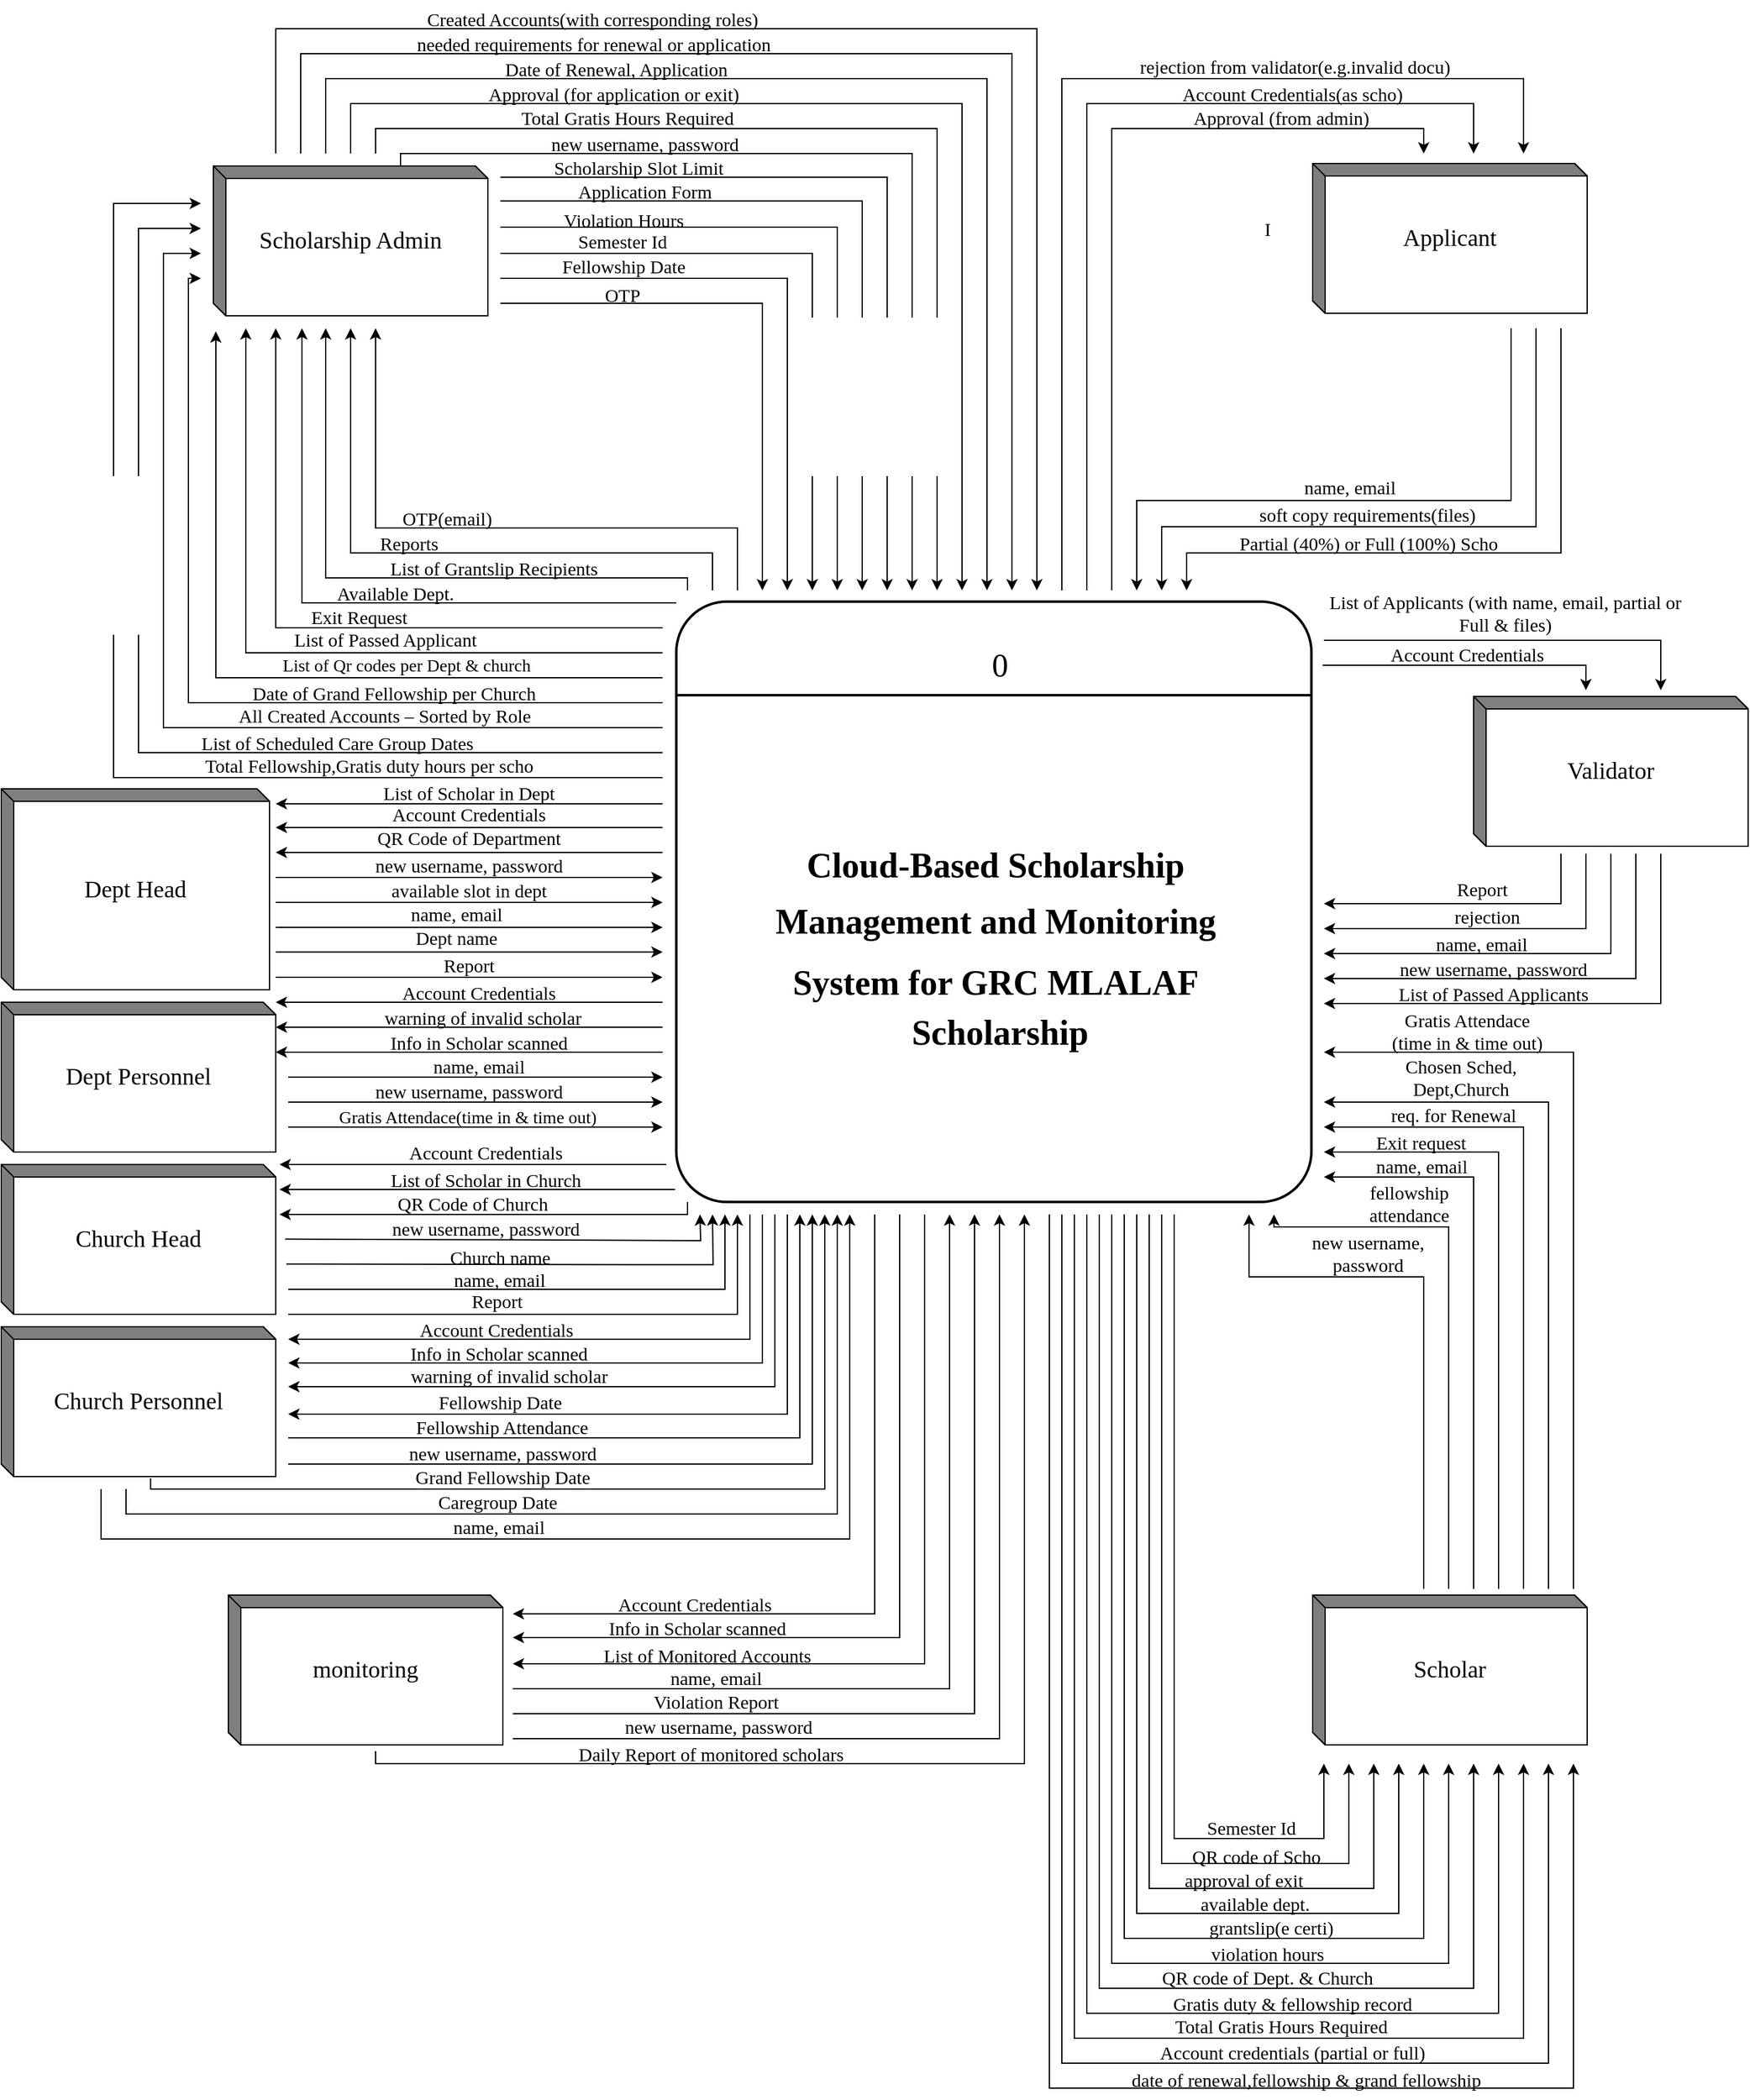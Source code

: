 <mxfile version="27.0.3">
  <diagram name="Page-1" id="xXsOjZ-kMZfIS7d9MTo8">
    <mxGraphModel dx="2778" dy="928" grid="1" gridSize="10" guides="1" tooltips="1" connect="1" arrows="1" fold="1" page="1" pageScale="1" pageWidth="1100" pageHeight="1700" math="0" shadow="0">
      <root>
        <mxCell id="0" />
        <mxCell id="1" parent="0" />
        <mxCell id="u3y3h4aaGRYCksMbSNTa-146" style="edgeStyle=orthogonalEdgeStyle;rounded=0;orthogonalLoop=1;jettySize=auto;html=1;" parent="1" edge="1">
          <mxGeometry relative="1" as="geometry">
            <mxPoint y="653" as="targetPoint" />
            <mxPoint x="310" y="653" as="sourcePoint" />
            <Array as="points">
              <mxPoint x="180" y="653" />
              <mxPoint x="180" y="653" />
            </Array>
          </mxGeometry>
        </mxCell>
        <mxCell id="u3y3h4aaGRYCksMbSNTa-170" style="edgeStyle=orthogonalEdgeStyle;rounded=0;orthogonalLoop=1;jettySize=auto;html=1;" parent="1" edge="1">
          <mxGeometry relative="1" as="geometry">
            <mxPoint y="812" as="targetPoint" />
            <mxPoint x="310" y="812" as="sourcePoint" />
          </mxGeometry>
        </mxCell>
        <mxCell id="WDX3vNqjva9tqvP2y725-41" style="edgeStyle=orthogonalEdgeStyle;rounded=0;orthogonalLoop=1;jettySize=auto;html=1;" edge="1" parent="1">
          <mxGeometry relative="1" as="geometry">
            <mxPoint x="1040" y="1422" as="targetPoint" />
            <mxPoint x="620" y="982" as="sourcePoint" />
            <Array as="points">
              <mxPoint x="620" y="1682" />
              <mxPoint x="1040" y="1682" />
            </Array>
          </mxGeometry>
        </mxCell>
        <mxCell id="UhX584XFw8gSICuTclrN-4" value="" style="rounded=1;whiteSpace=wrap;html=1;absoluteArcSize=1;arcSize=81;strokeWidth=2;fontFamily=Lucida Console;fontSize=15;" parent="1" vertex="1">
          <mxGeometry x="321" y="491" width="509" height="481" as="geometry" />
        </mxCell>
        <mxCell id="UhX584XFw8gSICuTclrN-5" value="" style="line;strokeWidth=2;rotatable=0;dashed=0;labelPosition=right;align=left;verticalAlign=middle;spacingTop=0;spacingLeft=6;points=[];portConstraint=eastwest;fontFamily=Lucida Console;fontSize=15;" parent="1" vertex="1">
          <mxGeometry x="321" y="561" width="509" height="10" as="geometry" />
        </mxCell>
        <mxCell id="UhX584XFw8gSICuTclrN-6" value="&lt;font style=&quot;font-size: 26px;&quot;&gt;0&lt;/font&gt;" style="text;html=1;align=center;verticalAlign=middle;resizable=0;points=[];autosize=1;strokeColor=none;fillColor=none;fontFamily=Lucida Console;fontSize=15;" parent="1" vertex="1">
          <mxGeometry x="560" y="522" width="40" height="40" as="geometry" />
        </mxCell>
        <mxCell id="UhX584XFw8gSICuTclrN-7" value="&lt;p align=&quot;center&quot; class=&quot;MsoNormal&quot;&gt;&lt;b&gt;&lt;span style=&quot;line-height: 107%;&quot;&gt;&lt;font style=&quot;font-size: 28px;&quot; face=&quot;Lucida Console&quot;&gt;Cloud-Based Scholarship&amp;nbsp;&lt;/font&gt;&lt;/span&gt;&lt;/b&gt;&lt;/p&gt;&lt;p align=&quot;center&quot; class=&quot;MsoNormal&quot;&gt;&lt;font style=&quot;font-size: 28px;&quot;&gt;&lt;b&gt;&lt;span style=&quot;line-height: 107%;&quot;&gt;&lt;font style=&quot;&quot; face=&quot;Lucida Console&quot;&gt;Management and&amp;nbsp;&lt;/font&gt;&lt;/span&gt;&lt;/b&gt;&lt;b style=&quot;background-color: transparent; color: light-dark(rgb(0, 0, 0), rgb(255, 255, 255));&quot;&gt;&lt;span style=&quot;line-height: 107%;&quot;&gt;&lt;font style=&quot;&quot; face=&quot;Lucida Console&quot;&gt;Monitoring&amp;nbsp;&lt;/font&gt;&lt;/span&gt;&lt;/b&gt;&lt;/font&gt;&lt;/p&gt;&lt;p align=&quot;center&quot; class=&quot;MsoNormal&quot;&gt;&lt;font style=&quot;font-size: 28px;&quot;&gt;&lt;font style=&quot;&quot;&gt;&lt;b style=&quot;background-color: transparent; color: light-dark(rgb(0, 0, 0), rgb(255, 255, 255));&quot;&gt;&lt;span style=&quot;line-height: 107%;&quot;&gt;&lt;font style=&quot;&quot; face=&quot;Lucida Console&quot;&gt;System&amp;nbsp;&lt;/font&gt;&lt;/span&gt;&lt;/b&gt;&lt;/font&gt;&lt;b style=&quot;background-color: transparent; color: light-dark(rgb(0, 0, 0), rgb(255, 255, 255));&quot;&gt;&lt;span style=&quot;line-height: 107%;&quot;&gt;&lt;font style=&quot;&quot; face=&quot;Lucida Console&quot;&gt;for GRC MLALAF&amp;nbsp;&lt;/font&gt;&lt;/span&gt;&lt;/b&gt;&lt;/font&gt;&lt;/p&gt;&lt;p align=&quot;center&quot; class=&quot;MsoNormal&quot;&gt;&lt;b style=&quot;background-color: transparent; color: light-dark(rgb(0, 0, 0), rgb(255, 255, 255));&quot;&gt;&lt;span style=&quot;line-height: 107%;&quot;&gt;&lt;font style=&quot;font-size: 28px;&quot; face=&quot;Lucida Console&quot;&gt;Scholarship&lt;/font&gt;&lt;/span&gt;&lt;/b&gt;&lt;/p&gt;" style="text;html=1;align=center;verticalAlign=middle;resizable=0;points=[];autosize=1;strokeColor=none;fillColor=none;fontFamily=Lucida Console;fontSize=15;fontStyle=1" parent="1" vertex="1">
          <mxGeometry x="340" y="672" width="480" height="200" as="geometry" />
        </mxCell>
        <mxCell id="WDX3vNqjva9tqvP2y725-53" style="edgeStyle=orthogonalEdgeStyle;rounded=0;orthogonalLoop=1;jettySize=auto;html=1;" edge="1" parent="1">
          <mxGeometry relative="1" as="geometry">
            <mxPoint x="800" y="982" as="targetPoint" />
            <mxPoint x="940" y="1282" as="sourcePoint" />
            <Array as="points">
              <mxPoint x="940" y="992" />
              <mxPoint x="800" y="992" />
            </Array>
          </mxGeometry>
        </mxCell>
        <mxCell id="WDX3vNqjva9tqvP2y725-60" style="edgeStyle=orthogonalEdgeStyle;rounded=0;orthogonalLoop=1;jettySize=auto;html=1;" edge="1" parent="1">
          <mxGeometry relative="1" as="geometry">
            <mxPoint x="840" y="852" as="targetPoint" />
            <mxPoint x="1040" y="1282" as="sourcePoint" />
            <Array as="points">
              <mxPoint x="1040" y="852" />
            </Array>
          </mxGeometry>
        </mxCell>
        <mxCell id="UhX584XFw8gSICuTclrN-8" value="&lt;font style=&quot;font-size: 19px;&quot;&gt;Scholar&lt;/font&gt;" style="html=1;dashed=0;whiteSpace=wrap;shape=mxgraph.dfd.externalEntity;fontFamily=Lucida Console;fontSize=15;" parent="1" vertex="1">
          <mxGeometry x="831" y="1287" width="220" height="120" as="geometry" />
        </mxCell>
        <mxCell id="UhX584XFw8gSICuTclrN-10" value="req. for Renewal" style="text;html=1;align=center;verticalAlign=middle;whiteSpace=wrap;rounded=0;fontFamily=Lucida Console;fontSize=15;" parent="1" vertex="1">
          <mxGeometry x="864" y="887" width="160" height="30" as="geometry" />
        </mxCell>
        <mxCell id="UhX584XFw8gSICuTclrN-11" value="Chosen Sched,&lt;div&gt;Dept,Church&lt;/div&gt;" style="text;html=1;align=center;verticalAlign=middle;whiteSpace=wrap;rounded=0;fontFamily=Lucida Console;fontSize=15;" parent="1" vertex="1">
          <mxGeometry x="830" y="857" width="240" height="30" as="geometry" />
        </mxCell>
        <mxCell id="UhX584XFw8gSICuTclrN-12" value="name, email" style="text;html=1;align=center;verticalAlign=middle;whiteSpace=wrap;rounded=0;fontFamily=Lucida Console;fontSize=15;" parent="1" vertex="1">
          <mxGeometry x="843.5" y="928" width="149" height="30" as="geometry" />
        </mxCell>
        <mxCell id="UhX584XFw8gSICuTclrN-13" value="new username,&lt;div&gt;&lt;span style=&quot;background-color: transparent; color: light-dark(rgb(0, 0, 0), rgb(255, 255, 255));&quot;&gt;password&lt;/span&gt;&lt;/div&gt;" style="text;html=1;align=center;verticalAlign=middle;whiteSpace=wrap;rounded=0;fontFamily=Lucida Console;fontSize=15;" parent="1" vertex="1">
          <mxGeometry x="810.75" y="998" width="128.5" height="30" as="geometry" />
        </mxCell>
        <mxCell id="UhX584XFw8gSICuTclrN-15" value="fellowship&lt;div&gt;&lt;span style=&quot;background-color: transparent; color: light-dark(rgb(0, 0, 0), rgb(255, 255, 255));&quot;&gt;attendance&lt;/span&gt;&lt;/div&gt;" style="text;html=1;align=center;verticalAlign=middle;whiteSpace=wrap;rounded=0;fontFamily=Lucida Console;fontSize=15;" parent="1" vertex="1">
          <mxGeometry x="860" y="958" width="96.5" height="30" as="geometry" />
        </mxCell>
        <mxCell id="UhX584XFw8gSICuTclrN-16" value="Gratis duty &amp;amp; fellowship record" style="text;html=1;align=center;verticalAlign=middle;whiteSpace=wrap;rounded=0;fontFamily=Lucida Console;fontSize=15;" parent="1" vertex="1">
          <mxGeometry x="670" y="1599" width="290" height="30" as="geometry" />
        </mxCell>
        <mxCell id="UhX584XFw8gSICuTclrN-17" value="grantslip(e certi)" style="text;html=1;align=center;verticalAlign=middle;whiteSpace=wrap;rounded=0;fontFamily=Lucida Console;fontSize=15;" parent="1" vertex="1">
          <mxGeometry x="653" y="1538" width="290" height="30" as="geometry" />
        </mxCell>
        <mxCell id="UhX584XFw8gSICuTclrN-18" value="available dept." style="text;html=1;align=center;verticalAlign=middle;whiteSpace=wrap;rounded=0;fontFamily=Lucida Console;fontSize=15;" parent="1" vertex="1">
          <mxGeometry x="640" y="1519" width="290" height="30" as="geometry" />
        </mxCell>
        <mxCell id="UhX584XFw8gSICuTclrN-19" value="approval of exit" style="text;html=1;align=center;verticalAlign=middle;whiteSpace=wrap;rounded=0;fontFamily=Lucida Console;fontSize=15;" parent="1" vertex="1">
          <mxGeometry x="631" y="1500" width="290" height="30" as="geometry" />
        </mxCell>
        <mxCell id="UhX584XFw8gSICuTclrN-20" value="date of renewal,fellowship &amp;amp; grand fellowship" style="text;html=1;align=center;verticalAlign=middle;whiteSpace=wrap;rounded=0;fontFamily=Lucida Console;fontSize=15;" parent="1" vertex="1">
          <mxGeometry x="606" y="1660" width="440" height="30" as="geometry" />
        </mxCell>
        <mxCell id="UhX584XFw8gSICuTclrN-21" value="violation hours" style="text;html=1;align=center;verticalAlign=middle;whiteSpace=wrap;rounded=0;fontFamily=Lucida Console;fontSize=15;" parent="1" vertex="1">
          <mxGeometry x="715" y="1559" width="160" height="30" as="geometry" />
        </mxCell>
        <mxCell id="UhX584XFw8gSICuTclrN-22" value="Total Gratis Hours Required" style="text;html=1;align=center;verticalAlign=middle;whiteSpace=wrap;rounded=0;fontFamily=Lucida Console;fontSize=15;" parent="1" vertex="1">
          <mxGeometry x="661" y="1617" width="290" height="30" as="geometry" />
        </mxCell>
        <mxCell id="UhX584XFw8gSICuTclrN-23" value="Account credentials (partial or full)" style="text;html=1;align=center;verticalAlign=middle;whiteSpace=wrap;rounded=0;fontFamily=Lucida Console;fontSize=15;" parent="1" vertex="1">
          <mxGeometry x="640" y="1638" width="350" height="30" as="geometry" />
        </mxCell>
        <mxCell id="UhX584XFw8gSICuTclrN-24" value="QR code of Dept. &amp;amp; Church" style="text;html=1;align=center;verticalAlign=middle;whiteSpace=wrap;rounded=0;fontFamily=Lucida Console;fontSize=15;" parent="1" vertex="1">
          <mxGeometry x="620" y="1578" width="350" height="30" as="geometry" />
        </mxCell>
        <mxCell id="UhX584XFw8gSICuTclrN-25" value="Semester&amp;nbsp;&lt;span style=&quot;background-color: transparent; color: light-dark(rgb(0, 0, 0), rgb(255, 255, 255));&quot;&gt;Id&lt;/span&gt;" style="text;html=1;align=center;verticalAlign=middle;whiteSpace=wrap;rounded=0;fontFamily=Lucida Console;fontSize=15;" parent="1" vertex="1">
          <mxGeometry x="715" y="1458" width="134" height="30" as="geometry" />
        </mxCell>
        <mxCell id="u3y3h4aaGRYCksMbSNTa-130" style="edgeStyle=orthogonalEdgeStyle;rounded=0;orthogonalLoop=1;jettySize=auto;html=1;" parent="1" edge="1">
          <mxGeometry relative="1" as="geometry">
            <mxPoint x="390" y="482" as="targetPoint" />
            <mxPoint x="180" y="252" as="sourcePoint" />
            <Array as="points">
              <mxPoint x="390" y="252" />
            </Array>
          </mxGeometry>
        </mxCell>
        <mxCell id="u3y3h4aaGRYCksMbSNTa-136" style="edgeStyle=orthogonalEdgeStyle;rounded=0;orthogonalLoop=1;jettySize=auto;html=1;exitX=0.636;exitY=0;exitDx=0;exitDy=0;exitPerimeter=0;" parent="1" source="UhX584XFw8gSICuTclrN-26" edge="1">
          <mxGeometry relative="1" as="geometry">
            <mxPoint x="510" y="482" as="targetPoint" />
            <mxPoint x="90" y="132" as="sourcePoint" />
            <Array as="points">
              <mxPoint x="100" y="142" />
              <mxPoint x="100" y="132" />
              <mxPoint x="510" y="132" />
            </Array>
          </mxGeometry>
        </mxCell>
        <mxCell id="UhX584XFw8gSICuTclrN-26" value="&lt;font style=&quot;font-size: 19px;&quot;&gt;Scholarship Admin&lt;/font&gt;" style="html=1;dashed=0;whiteSpace=wrap;shape=mxgraph.dfd.externalEntity;fontFamily=Lucida Console;fontSize=15;" parent="1" vertex="1">
          <mxGeometry x="-50" y="142" width="220" height="120" as="geometry" />
        </mxCell>
        <mxCell id="u3y3h4aaGRYCksMbSNTa-1" value="Semester Id" style="text;html=1;align=center;verticalAlign=middle;whiteSpace=wrap;rounded=0;fontFamily=Lucida Console;fontSize=15;" parent="1" vertex="1">
          <mxGeometry x="158" y="187" width="240" height="30" as="geometry" />
        </mxCell>
        <mxCell id="WDX3vNqjva9tqvP2y725-27" style="edgeStyle=orthogonalEdgeStyle;rounded=0;orthogonalLoop=1;jettySize=auto;html=1;" edge="1" parent="1">
          <mxGeometry relative="1" as="geometry">
            <mxPoint x="920" y="132" as="targetPoint" />
            <mxPoint x="670" y="482" as="sourcePoint" />
            <Array as="points">
              <mxPoint x="670" y="112" />
              <mxPoint x="920" y="112" />
            </Array>
          </mxGeometry>
        </mxCell>
        <mxCell id="WDX3vNqjva9tqvP2y725-30" style="edgeStyle=orthogonalEdgeStyle;rounded=0;orthogonalLoop=1;jettySize=auto;html=1;" edge="1" parent="1">
          <mxGeometry relative="1" as="geometry">
            <mxPoint x="730" y="482" as="targetPoint" />
            <mxPoint x="1030" y="272" as="sourcePoint" />
            <Array as="points">
              <mxPoint x="1030" y="452" />
              <mxPoint x="730" y="452" />
            </Array>
          </mxGeometry>
        </mxCell>
        <mxCell id="u3y3h4aaGRYCksMbSNTa-2" value="&lt;font style=&quot;font-size: 19px;&quot;&gt;Applicant&lt;/font&gt;" style="html=1;dashed=0;whiteSpace=wrap;shape=mxgraph.dfd.externalEntity;fontFamily=Lucida Console;fontSize=15;" parent="1" vertex="1">
          <mxGeometry x="831" y="140" width="220" height="120" as="geometry" />
        </mxCell>
        <mxCell id="WDX3vNqjva9tqvP2y725-38" style="edgeStyle=orthogonalEdgeStyle;rounded=0;orthogonalLoop=1;jettySize=auto;html=1;" edge="1" parent="1">
          <mxGeometry relative="1" as="geometry">
            <mxPoint x="1110" y="562" as="targetPoint" />
            <mxPoint x="840" y="522" as="sourcePoint" />
            <Array as="points">
              <mxPoint x="1110" y="522" />
              <mxPoint x="1110" y="562" />
            </Array>
          </mxGeometry>
        </mxCell>
        <mxCell id="u3y3h4aaGRYCksMbSNTa-3" value="&lt;font style=&quot;font-size: 19px;&quot;&gt;Validator&lt;/font&gt;" style="html=1;dashed=0;whiteSpace=wrap;shape=mxgraph.dfd.externalEntity;fontFamily=Lucida Console;fontSize=15;" parent="1" vertex="1">
          <mxGeometry x="960" y="567" width="220" height="120" as="geometry" />
        </mxCell>
        <mxCell id="u3y3h4aaGRYCksMbSNTa-4" value="&lt;font style=&quot;font-size: 19px;&quot;&gt;Dept Personnel&lt;/font&gt;" style="html=1;dashed=0;whiteSpace=wrap;shape=mxgraph.dfd.externalEntity;fontFamily=Lucida Console;fontSize=15;" parent="1" vertex="1">
          <mxGeometry x="-220" y="812" width="220" height="120" as="geometry" />
        </mxCell>
        <mxCell id="u3y3h4aaGRYCksMbSNTa-5" value="&lt;font style=&quot;font-size: 19px;&quot;&gt;Church Personnel&lt;/font&gt;" style="html=1;dashed=0;whiteSpace=wrap;shape=mxgraph.dfd.externalEntity;fontFamily=Lucida Console;fontSize=15;" parent="1" vertex="1">
          <mxGeometry x="-220" y="1072" width="220" height="120" as="geometry" />
        </mxCell>
        <mxCell id="u3y3h4aaGRYCksMbSNTa-6" value="&lt;font style=&quot;font-size: 19px;&quot;&gt;Dept Head&lt;/font&gt;" style="html=1;dashed=0;whiteSpace=wrap;shape=mxgraph.dfd.externalEntity;fontFamily=Lucida Console;fontSize=15;" parent="1" vertex="1">
          <mxGeometry x="-220" y="641" width="215" height="161" as="geometry" />
        </mxCell>
        <mxCell id="u3y3h4aaGRYCksMbSNTa-7" value="&lt;font style=&quot;font-size: 19px;&quot;&gt;Church Head&lt;/font&gt;" style="html=1;dashed=0;whiteSpace=wrap;shape=mxgraph.dfd.externalEntity;fontFamily=Lucida Console;fontSize=15;" parent="1" vertex="1">
          <mxGeometry x="-220" y="942" width="220" height="120" as="geometry" />
        </mxCell>
        <mxCell id="u3y3h4aaGRYCksMbSNTa-8" value="&lt;font style=&quot;font-size: 19px;&quot;&gt;monitoring&lt;/font&gt;" style="html=1;dashed=0;whiteSpace=wrap;shape=mxgraph.dfd.externalEntity;fontFamily=Lucida Console;fontSize=15;" parent="1" vertex="1">
          <mxGeometry x="-38" y="1287" width="220" height="120" as="geometry" />
        </mxCell>
        <mxCell id="u3y3h4aaGRYCksMbSNTa-10" value="available slot in dept" style="text;html=1;align=center;verticalAlign=middle;whiteSpace=wrap;rounded=0;fontFamily=Lucida Console;fontSize=15;" parent="1" vertex="1">
          <mxGeometry x="10" y="706.5" width="290" height="30" as="geometry" />
        </mxCell>
        <mxCell id="u3y3h4aaGRYCksMbSNTa-11" value="Account Credentials" style="text;html=1;align=center;verticalAlign=middle;whiteSpace=wrap;rounded=0;fontFamily=Lucida Console;fontSize=15;" parent="1" vertex="1">
          <mxGeometry x="10" y="646" width="290" height="30" as="geometry" />
        </mxCell>
        <mxCell id="u3y3h4aaGRYCksMbSNTa-15" value="name, email" style="text;html=1;align=center;verticalAlign=middle;whiteSpace=wrap;rounded=0;fontFamily=Lucida Console;fontSize=15;" parent="1" vertex="1">
          <mxGeometry y="726" width="290" height="30" as="geometry" />
        </mxCell>
        <mxCell id="u3y3h4aaGRYCksMbSNTa-16" value="new username, password" style="text;html=1;align=center;verticalAlign=middle;whiteSpace=wrap;rounded=0;fontFamily=Lucida Console;fontSize=15;" parent="1" vertex="1">
          <mxGeometry x="10" y="687" width="290" height="30" as="geometry" />
        </mxCell>
        <mxCell id="u3y3h4aaGRYCksMbSNTa-19" value="Dept name" style="text;html=1;align=center;verticalAlign=middle;whiteSpace=wrap;rounded=0;fontFamily=Lucida Console;fontSize=15;" parent="1" vertex="1">
          <mxGeometry y="745" width="290" height="30" as="geometry" />
        </mxCell>
        <mxCell id="u3y3h4aaGRYCksMbSNTa-21" value="List of Scholar in Dept" style="text;html=1;align=center;verticalAlign=middle;whiteSpace=wrap;rounded=0;fontFamily=Lucida Console;fontSize=15;" parent="1" vertex="1">
          <mxGeometry x="10" y="629" width="290" height="30" as="geometry" />
        </mxCell>
        <mxCell id="u3y3h4aaGRYCksMbSNTa-22" value="Account Credentials" style="text;html=1;align=center;verticalAlign=middle;whiteSpace=wrap;rounded=0;fontFamily=Lucida Console;fontSize=15;" parent="1" vertex="1">
          <mxGeometry x="81.5" y="1059" width="190" height="30" as="geometry" />
        </mxCell>
        <mxCell id="u3y3h4aaGRYCksMbSNTa-23" value="Info in Scholar scanned" style="text;html=1;align=center;verticalAlign=middle;whiteSpace=wrap;rounded=0;fontFamily=Lucida Console;fontSize=15;" parent="1" vertex="1">
          <mxGeometry x="57" y="1078" width="244" height="30" as="geometry" />
        </mxCell>
        <mxCell id="u3y3h4aaGRYCksMbSNTa-24" value="QR Code of Department" style="text;html=1;align=center;verticalAlign=middle;whiteSpace=wrap;rounded=0;fontFamily=Lucida Console;fontSize=15;" parent="1" vertex="1">
          <mxGeometry x="10" y="665" width="290" height="30" as="geometry" />
        </mxCell>
        <mxCell id="u3y3h4aaGRYCksMbSNTa-25" value="Gratis Attendace(time in &amp;amp; time out)" style="text;html=1;align=center;verticalAlign=middle;whiteSpace=wrap;rounded=0;fontFamily=Lucida Console;fontSize=14;" parent="1" vertex="1">
          <mxGeometry x="-10" y="890" width="327.5" height="30" as="geometry" />
        </mxCell>
        <mxCell id="u3y3h4aaGRYCksMbSNTa-26" value="warning of invalid scholar&amp;nbsp;" style="text;html=1;align=center;verticalAlign=middle;whiteSpace=wrap;rounded=0;fontFamily=Lucida Console;fontSize=15;" parent="1" vertex="1">
          <mxGeometry x="63.5" y="1096" width="250" height="30" as="geometry" />
        </mxCell>
        <mxCell id="u3y3h4aaGRYCksMbSNTa-27" value="name, email" style="text;html=1;align=center;verticalAlign=middle;whiteSpace=wrap;rounded=0;fontFamily=Lucida Console;fontSize=15;" parent="1" vertex="1">
          <mxGeometry x="18" y="848" width="290" height="30" as="geometry" />
        </mxCell>
        <mxCell id="u3y3h4aaGRYCksMbSNTa-28" value="new username, password" style="text;html=1;align=center;verticalAlign=middle;whiteSpace=wrap;rounded=0;fontFamily=Lucida Console;fontSize=15;" parent="1" vertex="1">
          <mxGeometry x="10" y="868" width="290" height="30" as="geometry" />
        </mxCell>
        <mxCell id="u3y3h4aaGRYCksMbSNTa-29" value="Account Credentials" style="text;html=1;align=center;verticalAlign=middle;whiteSpace=wrap;rounded=0;fontFamily=Lucida Console;fontSize=15;" parent="1" vertex="1">
          <mxGeometry x="67.5" y="917" width="201" height="30" as="geometry" />
        </mxCell>
        <mxCell id="u3y3h4aaGRYCksMbSNTa-30" value="List of Scholar in Church" style="text;html=1;align=center;verticalAlign=middle;whiteSpace=wrap;rounded=0;fontFamily=Lucida Console;fontSize=15;" parent="1" vertex="1">
          <mxGeometry x="51" y="939" width="235" height="30" as="geometry" />
        </mxCell>
        <mxCell id="u3y3h4aaGRYCksMbSNTa-31" value="QR Code of Church" style="text;html=1;align=center;verticalAlign=middle;whiteSpace=wrap;rounded=0;fontFamily=Lucida Console;fontSize=15;" parent="1" vertex="1">
          <mxGeometry x="76.5" y="958" width="162" height="30" as="geometry" />
        </mxCell>
        <mxCell id="u3y3h4aaGRYCksMbSNTa-32" value="Church name" style="text;html=1;align=center;verticalAlign=middle;whiteSpace=wrap;rounded=0;fontFamily=Lucida Console;fontSize=15;" parent="1" vertex="1">
          <mxGeometry x="115" y="1001" width="130" height="30" as="geometry" />
        </mxCell>
        <mxCell id="u3y3h4aaGRYCksMbSNTa-33" value="name, email" style="text;html=1;align=center;verticalAlign=middle;whiteSpace=wrap;rounded=0;fontFamily=Lucida Console;fontSize=15;" parent="1" vertex="1">
          <mxGeometry x="116.5" y="1019" width="125" height="30" as="geometry" />
        </mxCell>
        <mxCell id="u3y3h4aaGRYCksMbSNTa-34" value="OTP" style="text;html=1;align=center;verticalAlign=middle;whiteSpace=wrap;rounded=0;fontFamily=Lucida Console;fontSize=15;" parent="1" vertex="1">
          <mxGeometry x="248" y="230" width="60" height="30" as="geometry" />
        </mxCell>
        <mxCell id="u3y3h4aaGRYCksMbSNTa-35" value="OTP(email)" style="text;html=1;align=center;verticalAlign=middle;whiteSpace=wrap;rounded=0;fontFamily=Lucida Console;fontSize=15;" parent="1" vertex="1">
          <mxGeometry x="85" y="409" width="105" height="30" as="geometry" />
        </mxCell>
        <mxCell id="u3y3h4aaGRYCksMbSNTa-36" value="new username, password" style="text;html=1;align=center;verticalAlign=middle;whiteSpace=wrap;rounded=0;fontFamily=Lucida Console;fontSize=15;" parent="1" vertex="1">
          <mxGeometry x="151" y="109" width="290" height="30" as="geometry" />
        </mxCell>
        <mxCell id="u3y3h4aaGRYCksMbSNTa-37" value="new username, password" style="text;html=1;align=center;verticalAlign=middle;whiteSpace=wrap;rounded=0;fontFamily=Lucida Console;fontSize=15;" parent="1" vertex="1">
          <mxGeometry x="60.5" y="978" width="215" height="30" as="geometry" />
        </mxCell>
        <mxCell id="u3y3h4aaGRYCksMbSNTa-38" value="Account Credentials" style="text;html=1;align=center;verticalAlign=middle;whiteSpace=wrap;rounded=0;fontFamily=Lucida Console;fontSize=15;" parent="1" vertex="1">
          <mxGeometry x="18" y="789" width="290" height="30" as="geometry" />
        </mxCell>
        <mxCell id="u3y3h4aaGRYCksMbSNTa-39" value="Info in Scholar scanned" style="text;html=1;align=center;verticalAlign=middle;whiteSpace=wrap;rounded=0;fontFamily=Lucida Console;fontSize=15;" parent="1" vertex="1">
          <mxGeometry x="18" y="829" width="290" height="30" as="geometry" />
        </mxCell>
        <mxCell id="u3y3h4aaGRYCksMbSNTa-40" value="warning of invalid scholar&amp;nbsp;" style="text;html=1;align=center;verticalAlign=middle;whiteSpace=wrap;rounded=0;fontFamily=Lucida Console;fontSize=15;" parent="1" vertex="1">
          <mxGeometry x="43" y="809" width="250" height="30" as="geometry" />
        </mxCell>
        <mxCell id="u3y3h4aaGRYCksMbSNTa-41" value="Fellowship Attendance" style="text;html=1;align=center;verticalAlign=middle;whiteSpace=wrap;rounded=0;fontFamily=Lucida Console;fontSize=15;" parent="1" vertex="1">
          <mxGeometry x="77" y="1137" width="209" height="30" as="geometry" />
        </mxCell>
        <mxCell id="u3y3h4aaGRYCksMbSNTa-42" value="name, email" style="text;html=1;align=center;verticalAlign=middle;whiteSpace=wrap;rounded=0;fontFamily=Lucida Console;fontSize=15;" parent="1" vertex="1">
          <mxGeometry x="124" y="1217" width="110" height="30" as="geometry" />
        </mxCell>
        <mxCell id="u3y3h4aaGRYCksMbSNTa-43" value="new username, password" style="text;html=1;align=center;verticalAlign=middle;whiteSpace=wrap;rounded=0;fontFamily=Lucida Console;fontSize=15;" parent="1" vertex="1">
          <mxGeometry x="71.5" y="1158" width="220" height="30" as="geometry" />
        </mxCell>
        <mxCell id="u3y3h4aaGRYCksMbSNTa-46" value="List of Passed Applicant" style="text;html=1;align=center;verticalAlign=middle;whiteSpace=wrap;rounded=0;fontFamily=Lucida Console;fontSize=15;" parent="1" vertex="1">
          <mxGeometry x="-57.5" y="506" width="290" height="30" as="geometry" />
        </mxCell>
        <mxCell id="u3y3h4aaGRYCksMbSNTa-48" value="Reports" style="text;html=1;align=center;verticalAlign=middle;whiteSpace=wrap;rounded=0;fontFamily=Lucida Console;fontSize=15;" parent="1" vertex="1">
          <mxGeometry x="-38" y="429" width="290" height="30" as="geometry" />
        </mxCell>
        <mxCell id="u3y3h4aaGRYCksMbSNTa-50" value="Report" style="text;html=1;align=center;verticalAlign=middle;whiteSpace=wrap;rounded=0;fontFamily=Lucida Console;fontSize=15;" parent="1" vertex="1">
          <mxGeometry x="140" y="1036" width="75" height="30" as="geometry" />
        </mxCell>
        <mxCell id="u3y3h4aaGRYCksMbSNTa-51" value="Report" style="text;html=1;align=center;verticalAlign=middle;whiteSpace=wrap;rounded=0;fontFamily=Lucida Console;fontSize=15;" parent="1" vertex="1">
          <mxGeometry x="10" y="767" width="290" height="30" as="geometry" />
        </mxCell>
        <mxCell id="u3y3h4aaGRYCksMbSNTa-52" value="new username, password" style="text;html=1;align=center;verticalAlign=middle;whiteSpace=wrap;rounded=0;fontFamily=Lucida Console;fontSize=15;" parent="1" vertex="1">
          <mxGeometry x="245" y="1377" width="220" height="30" as="geometry" />
        </mxCell>
        <mxCell id="u3y3h4aaGRYCksMbSNTa-53" value="name, email" style="text;html=1;align=center;verticalAlign=middle;whiteSpace=wrap;rounded=0;fontFamily=Lucida Console;fontSize=15;" parent="1" vertex="1">
          <mxGeometry x="277.5" y="1338" width="150" height="30" as="geometry" />
        </mxCell>
        <mxCell id="u3y3h4aaGRYCksMbSNTa-54" value="Daily Report of monitored scholars" style="text;html=1;align=center;verticalAlign=middle;whiteSpace=wrap;rounded=0;fontFamily=Lucida Console;fontSize=15;" parent="1" vertex="1">
          <mxGeometry x="194" y="1399" width="310" height="30" as="geometry" />
        </mxCell>
        <mxCell id="u3y3h4aaGRYCksMbSNTa-55" value="Violation Report" style="text;html=1;align=center;verticalAlign=middle;whiteSpace=wrap;rounded=0;fontFamily=Lucida Console;fontSize=15;" parent="1" vertex="1">
          <mxGeometry x="268.5" y="1357" width="168" height="30" as="geometry" />
        </mxCell>
        <mxCell id="u3y3h4aaGRYCksMbSNTa-56" value="Account Credentials" style="text;html=1;align=center;verticalAlign=middle;whiteSpace=wrap;rounded=0;fontFamily=Lucida Console;fontSize=15;" parent="1" vertex="1">
          <mxGeometry x="226" y="1279" width="220" height="30" as="geometry" />
        </mxCell>
        <mxCell id="u3y3h4aaGRYCksMbSNTa-57" value="Info in Scholar scanned" style="text;html=1;align=center;verticalAlign=middle;whiteSpace=wrap;rounded=0;fontFamily=Lucida Console;fontSize=15;" parent="1" vertex="1">
          <mxGeometry x="228" y="1298" width="220" height="30" as="geometry" />
        </mxCell>
        <mxCell id="u3y3h4aaGRYCksMbSNTa-58" value="Gratis Attendace&lt;div&gt;(time in &amp;amp; time out)&lt;/div&gt;" style="text;html=1;align=center;verticalAlign=middle;whiteSpace=wrap;rounded=0;fontFamily=Lucida Console;fontSize=15;" parent="1" vertex="1">
          <mxGeometry x="860" y="820" width="190" height="30" as="geometry" />
        </mxCell>
        <mxCell id="u3y3h4aaGRYCksMbSNTa-59" value="new username, password" style="text;html=1;align=center;verticalAlign=middle;whiteSpace=wrap;rounded=0;fontFamily=Lucida Console;fontSize=15;" parent="1" vertex="1">
          <mxGeometry x="831" y="770" width="290" height="30" as="geometry" />
        </mxCell>
        <mxCell id="u3y3h4aaGRYCksMbSNTa-60" value="name, email" style="text;html=1;align=center;verticalAlign=middle;whiteSpace=wrap;rounded=0;fontFamily=Lucida Console;fontSize=15;" parent="1" vertex="1">
          <mxGeometry x="897" y="750" width="139" height="30" as="geometry" />
        </mxCell>
        <mxCell id="u3y3h4aaGRYCksMbSNTa-61" value="Report" style="text;html=1;align=center;verticalAlign=middle;whiteSpace=wrap;rounded=0;fontFamily=Lucida Console;fontSize=15;" parent="1" vertex="1">
          <mxGeometry x="916.5" y="706" width="100" height="30" as="geometry" />
        </mxCell>
        <mxCell id="u3y3h4aaGRYCksMbSNTa-62" value="Account Credentials" style="text;html=1;align=center;verticalAlign=middle;whiteSpace=wrap;rounded=0;fontFamily=Lucida Console;fontSize=15;" parent="1" vertex="1">
          <mxGeometry x="864" y="518" width="182" height="30" as="geometry" />
        </mxCell>
        <mxCell id="u3y3h4aaGRYCksMbSNTa-63" value="List of Applicants (with name, email, partial or Full &amp;amp; files)" style="text;html=1;align=center;verticalAlign=middle;whiteSpace=wrap;rounded=0;fontFamily=Lucida Console;fontSize=15;" parent="1" vertex="1">
          <mxGeometry x="841" y="485" width="289" height="30" as="geometry" />
        </mxCell>
        <mxCell id="u3y3h4aaGRYCksMbSNTa-64" value="List of Passed Applicants" style="text;html=1;align=center;verticalAlign=middle;whiteSpace=wrap;rounded=0;fontFamily=Lucida Console;fontSize=15;" parent="1" vertex="1">
          <mxGeometry x="831" y="790" width="290" height="30" as="geometry" />
        </mxCell>
        <mxCell id="u3y3h4aaGRYCksMbSNTa-65" value="name, email" style="text;html=1;align=center;verticalAlign=middle;whiteSpace=wrap;rounded=0;fontFamily=Lucida Console;fontSize=15;" parent="1" vertex="1">
          <mxGeometry x="801" y="384" width="120" height="30" as="geometry" />
        </mxCell>
        <mxCell id="u3y3h4aaGRYCksMbSNTa-66" value="soft copy requirements(files)" style="text;html=1;align=center;verticalAlign=middle;whiteSpace=wrap;rounded=0;fontFamily=Lucida Console;fontSize=15;" parent="1" vertex="1">
          <mxGeometry x="730" y="406" width="290" height="30" as="geometry" />
        </mxCell>
        <mxCell id="u3y3h4aaGRYCksMbSNTa-67" value="&lt;span class=&quot;_fadeIn_m1hgl_8&quot;&gt;Partial (&lt;/span&gt;&lt;span class=&quot;_fadeIn_m1hgl_8&quot;&gt;40%) &lt;/span&gt;&lt;span class=&quot;_fadeIn_m1hgl_8&quot;&gt;or &lt;/span&gt;&lt;span class=&quot;_fadeIn_m1hgl_8&quot;&gt;Full (&lt;/span&gt;&lt;span class=&quot;_fadeIn_m1hgl_8&quot;&gt;100%) Scho&lt;/span&gt;" style="text;html=1;align=center;verticalAlign=middle;whiteSpace=wrap;rounded=0;fontFamily=Lucida Console;fontSize=15;" parent="1" vertex="1">
          <mxGeometry x="716" y="429" width="320" height="30" as="geometry" />
        </mxCell>
        <mxCell id="u3y3h4aaGRYCksMbSNTa-69" value="rejection from validator(e.g.invalid docu)" style="text;html=1;align=center;verticalAlign=middle;whiteSpace=wrap;rounded=0;fontFamily=Lucida Console;fontSize=15;" parent="1" vertex="1">
          <mxGeometry x="622.25" y="47" width="389.5" height="30" as="geometry" />
        </mxCell>
        <mxCell id="u3y3h4aaGRYCksMbSNTa-70" value="rejection" style="text;html=1;align=center;verticalAlign=middle;whiteSpace=wrap;rounded=0;fontFamily=Lucida Console;fontSize=15;" parent="1" vertex="1">
          <mxGeometry x="906" y="728" width="130" height="30" as="geometry" />
        </mxCell>
        <mxCell id="u3y3h4aaGRYCksMbSNTa-71" value="Approval (from admin)" style="text;html=1;align=center;verticalAlign=middle;whiteSpace=wrap;rounded=0;fontFamily=Lucida Console;fontSize=15;" parent="1" vertex="1">
          <mxGeometry x="661" y="88" width="290" height="30" as="geometry" />
        </mxCell>
        <mxCell id="u3y3h4aaGRYCksMbSNTa-72" value="Account Credentials(as scho)" style="text;html=1;align=center;verticalAlign=middle;whiteSpace=wrap;rounded=0;fontFamily=Lucida Console;fontSize=15;" parent="1" vertex="1">
          <mxGeometry x="670" y="69" width="290" height="30" as="geometry" />
        </mxCell>
        <mxCell id="u3y3h4aaGRYCksMbSNTa-73" value="Approval (for application or exit)" style="text;html=1;align=center;verticalAlign=middle;whiteSpace=wrap;rounded=0;fontFamily=Lucida Console;fontSize=15;" parent="1" vertex="1">
          <mxGeometry x="106" y="69" width="330" height="30" as="geometry" />
        </mxCell>
        <mxCell id="u3y3h4aaGRYCksMbSNTa-74" value="&lt;span class=&quot;_fadeIn_m1hgl_8&quot;&gt;Scholarship &lt;/span&gt;&lt;span class=&quot;_fadeIn_m1hgl_8&quot;&gt;Slot &lt;/span&gt;&lt;span class=&quot;_fadeIn_m1hgl_8&quot;&gt;Limit&lt;/span&gt;" style="text;html=1;align=center;verticalAlign=middle;whiteSpace=wrap;rounded=0;fontFamily=Lucida Console;fontSize=15;" parent="1" vertex="1">
          <mxGeometry x="146" y="128" width="290" height="30" as="geometry" />
        </mxCell>
        <mxCell id="u3y3h4aaGRYCksMbSNTa-76" value="Total Gratis Hours Required" style="text;html=1;align=center;verticalAlign=middle;whiteSpace=wrap;rounded=0;fontFamily=Lucida Console;fontSize=15;" parent="1" vertex="1">
          <mxGeometry x="157" y="88" width="250" height="30" as="geometry" />
        </mxCell>
        <mxCell id="u3y3h4aaGRYCksMbSNTa-77" value="Fellowship Date" style="text;html=1;align=center;verticalAlign=middle;whiteSpace=wrap;rounded=0;fontFamily=Lucida Console;fontSize=15;" parent="1" vertex="1">
          <mxGeometry x="134" y="207" width="290" height="30" as="geometry" />
        </mxCell>
        <mxCell id="u3y3h4aaGRYCksMbSNTa-78" value="Fellowship Date" style="text;html=1;align=center;verticalAlign=middle;whiteSpace=wrap;rounded=0;fontFamily=Lucida Console;fontSize=15;" parent="1" vertex="1">
          <mxGeometry x="93.25" y="1117" width="173.5" height="30" as="geometry" />
        </mxCell>
        <mxCell id="u3y3h4aaGRYCksMbSNTa-79" value="Grand Fellowship Date" style="text;html=1;align=center;verticalAlign=middle;whiteSpace=wrap;rounded=0;fontFamily=Lucida Console;fontSize=15;" parent="1" vertex="1">
          <mxGeometry x="81.5" y="1177" width="200" height="30" as="geometry" />
        </mxCell>
        <mxCell id="u3y3h4aaGRYCksMbSNTa-80" value="QR code of Scho" style="text;html=1;align=center;verticalAlign=middle;whiteSpace=wrap;rounded=0;fontFamily=Lucida Console;fontSize=15;" parent="1" vertex="1">
          <mxGeometry x="716" y="1481" width="140" height="30" as="geometry" />
        </mxCell>
        <mxCell id="u3y3h4aaGRYCksMbSNTa-81" value="Total Fellowship,Gratis duty hours per scho" style="text;html=1;align=center;verticalAlign=middle;whiteSpace=wrap;rounded=0;fontFamily=Lucida Console;fontSize=15;" parent="1" vertex="1">
          <mxGeometry x="-125" y="607" width="400" height="30" as="geometry" />
        </mxCell>
        <mxCell id="u3y3h4aaGRYCksMbSNTa-84" value="Violation Hours" style="text;html=1;align=center;verticalAlign=middle;whiteSpace=wrap;rounded=0;fontFamily=Lucida Console;fontSize=15;" parent="1" vertex="1">
          <mxGeometry x="134" y="170" width="290" height="30" as="geometry" />
        </mxCell>
        <mxCell id="u3y3h4aaGRYCksMbSNTa-85" value="Exit request" style="text;html=1;align=center;verticalAlign=middle;whiteSpace=wrap;rounded=0;fontFamily=Lucida Console;fontSize=15;" parent="1" vertex="1">
          <mxGeometry x="830" y="909" width="176" height="30" as="geometry" />
        </mxCell>
        <mxCell id="u3y3h4aaGRYCksMbSNTa-86" value="Exit Request" style="text;html=1;align=center;verticalAlign=middle;whiteSpace=wrap;rounded=0;fontFamily=Lucida Console;fontSize=15;" parent="1" vertex="1">
          <mxGeometry x="-78" y="488" width="290" height="30" as="geometry" />
        </mxCell>
        <mxCell id="u3y3h4aaGRYCksMbSNTa-87" value="Caregroup Date" style="text;html=1;align=center;verticalAlign=middle;whiteSpace=wrap;rounded=0;fontFamily=Lucida Console;fontSize=15;" parent="1" vertex="1">
          <mxGeometry x="105.75" y="1197" width="143.5" height="30" as="geometry" />
        </mxCell>
        <mxCell id="u3y3h4aaGRYCksMbSNTa-88" value="&lt;span class=&quot;_fadeIn_m1hgl_8&quot;&gt;List &lt;/span&gt;&lt;span class=&quot;_fadeIn_m1hgl_8&quot;&gt;of &lt;/span&gt;&lt;span class=&quot;_fadeIn_m1hgl_8&quot;&gt;Scheduled &lt;/span&gt;&lt;span class=&quot;_fadeIn_m1hgl_8&quot;&gt;Care &lt;/span&gt;&lt;span class=&quot;_fadeIn_m1hgl_8&quot;&gt;Group &lt;/span&gt;&lt;span class=&quot;_fadeIn_m1hgl_8&quot;&gt;Dates&lt;/span&gt;" style="text;html=1;align=center;verticalAlign=middle;whiteSpace=wrap;rounded=0;fontFamily=Lucida Console;fontSize=15;" parent="1" vertex="1">
          <mxGeometry x="-113" y="589" width="325" height="30" as="geometry" />
        </mxCell>
        <mxCell id="u3y3h4aaGRYCksMbSNTa-89" value="Created Accounts(with corresponding roles)" style="text;html=1;align=center;verticalAlign=middle;whiteSpace=wrap;rounded=0;fontFamily=Lucida Console;fontSize=15;" parent="1" vertex="1">
          <mxGeometry x="49" y="9" width="410" height="30" as="geometry" />
        </mxCell>
        <mxCell id="u3y3h4aaGRYCksMbSNTa-90" value="Application Form" style="text;html=1;align=center;verticalAlign=middle;whiteSpace=wrap;rounded=0;fontFamily=Lucida Console;fontSize=15;" parent="1" vertex="1">
          <mxGeometry x="151" y="147" width="290" height="30" as="geometry" />
        </mxCell>
        <mxCell id="u3y3h4aaGRYCksMbSNTa-91" value="needed requirements for renewal or application" style="text;html=1;align=center;verticalAlign=middle;whiteSpace=wrap;rounded=0;fontFamily=Lucida Console;fontSize=15;" parent="1" vertex="1">
          <mxGeometry x="40" y="29" width="430" height="30" as="geometry" />
        </mxCell>
        <mxCell id="u3y3h4aaGRYCksMbSNTa-92" value="List of Qr codes per Dept &amp;amp; church" style="text;html=1;align=center;verticalAlign=middle;whiteSpace=wrap;rounded=0;fontFamily=Lucida Console;fontSize=14;" parent="1" vertex="1">
          <mxGeometry x="-65" y="529.5" width="340" height="27" as="geometry" />
        </mxCell>
        <mxCell id="u3y3h4aaGRYCksMbSNTa-93" value="&lt;span class=&quot;_fadeIn_m1hgl_8&quot;&gt;All &lt;/span&gt;&lt;span class=&quot;_fadeIn_m1hgl_8&quot;&gt;Created &lt;/span&gt;&lt;span class=&quot;_fadeIn_m1hgl_8&quot;&gt;Accounts – &lt;/span&gt;&lt;span class=&quot;_fadeIn_m1hgl_8&quot;&gt;Sorted &lt;/span&gt;&lt;span class=&quot;_fadeIn_m1hgl_8&quot;&gt;by &lt;/span&gt;&lt;span class=&quot;_fadeIn_m1hgl_8&quot;&gt;Role&lt;/span&gt;" style="text;html=1;align=center;verticalAlign=middle;whiteSpace=wrap;rounded=0;fontFamily=Lucida Console;fontSize=15;" parent="1" vertex="1">
          <mxGeometry x="-85" y="567" width="345" height="30" as="geometry" />
        </mxCell>
        <mxCell id="u3y3h4aaGRYCksMbSNTa-94" value="Available Dept." style="text;html=1;align=center;verticalAlign=middle;whiteSpace=wrap;rounded=0;fontFamily=Lucida Console;fontSize=15;" parent="1" vertex="1">
          <mxGeometry x="-49" y="469" width="290" height="30" as="geometry" />
        </mxCell>
        <mxCell id="u3y3h4aaGRYCksMbSNTa-95" value="Date of Grand Fellowship per Church" style="text;html=1;align=center;verticalAlign=middle;whiteSpace=wrap;rounded=0;fontFamily=Lucida Console;fontSize=15;" parent="1" vertex="1">
          <mxGeometry x="-80" y="549" width="350" height="30" as="geometry" />
        </mxCell>
        <mxCell id="u3y3h4aaGRYCksMbSNTa-96" value="List of Monitored Accounts" style="text;html=1;align=center;verticalAlign=middle;whiteSpace=wrap;rounded=0;fontFamily=Lucida Console;fontSize=15;" parent="1" vertex="1">
          <mxGeometry x="226" y="1320" width="240" height="30" as="geometry" />
        </mxCell>
        <mxCell id="u3y3h4aaGRYCksMbSNTa-97" value="&lt;span class=&quot;_fadeIn_m1hgl_8&quot;&gt;List &lt;/span&gt;&lt;span class=&quot;_fadeIn_m1hgl_8&quot;&gt;of &lt;/span&gt;&lt;span class=&quot;_fadeIn_m1hgl_8&quot;&gt;Grantslip &lt;/span&gt;&lt;span class=&quot;_fadeIn_m1hgl_8&quot;&gt;Recipients&lt;/span&gt;" style="text;html=1;align=center;verticalAlign=middle;whiteSpace=wrap;rounded=0;fontFamily=Lucida Console;fontSize=15;" parent="1" vertex="1">
          <mxGeometry x="30" y="449" width="290" height="30" as="geometry" />
        </mxCell>
        <mxCell id="u3y3h4aaGRYCksMbSNTa-113" value="I" style="text;html=1;align=center;verticalAlign=middle;whiteSpace=wrap;rounded=0;fontFamily=Lucida Console;fontSize=15;" parent="1" vertex="1">
          <mxGeometry x="770" y="177" width="50" height="30" as="geometry" />
        </mxCell>
        <mxCell id="u3y3h4aaGRYCksMbSNTa-117" style="edgeStyle=orthogonalEdgeStyle;rounded=0;orthogonalLoop=1;jettySize=auto;html=1;" parent="1" edge="1">
          <mxGeometry relative="1" as="geometry">
            <mxPoint x="330" y="482" as="sourcePoint" />
            <mxPoint x="40" y="272" as="targetPoint" />
            <Array as="points">
              <mxPoint x="40" y="472" />
            </Array>
          </mxGeometry>
        </mxCell>
        <mxCell id="u3y3h4aaGRYCksMbSNTa-118" style="edgeStyle=orthogonalEdgeStyle;rounded=0;orthogonalLoop=1;jettySize=auto;html=1;entryX=0.923;entryY=1.03;entryDx=0;entryDy=0;entryPerimeter=0;" parent="1" source="UhX584XFw8gSICuTclrN-4" edge="1">
          <mxGeometry relative="1" as="geometry">
            <mxPoint x="320" y="522" as="sourcePoint" />
            <mxPoint x="21" y="272" as="targetPoint" />
            <Array as="points">
              <mxPoint x="21" y="492" />
            </Array>
          </mxGeometry>
        </mxCell>
        <mxCell id="u3y3h4aaGRYCksMbSNTa-119" style="edgeStyle=orthogonalEdgeStyle;rounded=0;orthogonalLoop=1;jettySize=auto;html=1;" parent="1" edge="1">
          <mxGeometry relative="1" as="geometry">
            <mxPoint x="310" y="592" as="sourcePoint" />
            <mxPoint x="-60" y="212" as="targetPoint" />
            <Array as="points">
              <mxPoint x="-90" y="592" />
              <mxPoint x="-90" y="212" />
            </Array>
          </mxGeometry>
        </mxCell>
        <mxCell id="u3y3h4aaGRYCksMbSNTa-121" style="edgeStyle=orthogonalEdgeStyle;rounded=0;orthogonalLoop=1;jettySize=auto;html=1;" parent="1" edge="1">
          <mxGeometry relative="1" as="geometry">
            <mxPoint x="310" y="612" as="sourcePoint" />
            <mxPoint x="-60" y="192" as="targetPoint" />
            <Array as="points">
              <mxPoint x="-110" y="612" />
              <mxPoint x="-110" y="192" />
            </Array>
          </mxGeometry>
        </mxCell>
        <mxCell id="u3y3h4aaGRYCksMbSNTa-122" style="edgeStyle=orthogonalEdgeStyle;rounded=0;orthogonalLoop=1;jettySize=auto;html=1;entryX=0.923;entryY=1.03;entryDx=0;entryDy=0;entryPerimeter=0;" parent="1" edge="1">
          <mxGeometry relative="1" as="geometry">
            <mxPoint x="310" y="532" as="sourcePoint" />
            <mxPoint x="-24" y="272" as="targetPoint" />
            <Array as="points">
              <mxPoint x="-24" y="532" />
            </Array>
          </mxGeometry>
        </mxCell>
        <mxCell id="u3y3h4aaGRYCksMbSNTa-123" style="edgeStyle=orthogonalEdgeStyle;rounded=0;orthogonalLoop=1;jettySize=auto;html=1;" parent="1" edge="1">
          <mxGeometry relative="1" as="geometry">
            <mxPoint x="310" y="632" as="sourcePoint" />
            <mxPoint x="-60" y="172" as="targetPoint" />
            <Array as="points">
              <mxPoint x="-130" y="632" />
              <mxPoint x="-130" y="172" />
            </Array>
          </mxGeometry>
        </mxCell>
        <mxCell id="u3y3h4aaGRYCksMbSNTa-124" style="edgeStyle=orthogonalEdgeStyle;rounded=0;orthogonalLoop=1;jettySize=auto;html=1;entryX=0.923;entryY=1.03;entryDx=0;entryDy=0;entryPerimeter=0;" parent="1" edge="1">
          <mxGeometry relative="1" as="geometry">
            <mxPoint x="310" y="512" as="sourcePoint" />
            <mxPoint y="272" as="targetPoint" />
            <Array as="points">
              <mxPoint y="512" />
            </Array>
          </mxGeometry>
        </mxCell>
        <mxCell id="u3y3h4aaGRYCksMbSNTa-125" style="edgeStyle=orthogonalEdgeStyle;rounded=0;orthogonalLoop=1;jettySize=auto;html=1;" parent="1" edge="1">
          <mxGeometry relative="1" as="geometry">
            <mxPoint x="310" y="572" as="sourcePoint" />
            <mxPoint x="-60" y="232" as="targetPoint" />
            <Array as="points">
              <mxPoint x="310" y="572" />
              <mxPoint x="-70" y="572" />
              <mxPoint x="-70" y="232" />
            </Array>
          </mxGeometry>
        </mxCell>
        <mxCell id="u3y3h4aaGRYCksMbSNTa-126" style="edgeStyle=orthogonalEdgeStyle;rounded=0;orthogonalLoop=1;jettySize=auto;html=1;" parent="1" edge="1">
          <mxGeometry relative="1" as="geometry">
            <mxPoint x="370" y="482" as="sourcePoint" />
            <mxPoint x="80" y="272" as="targetPoint" />
            <Array as="points">
              <mxPoint x="80" y="432" />
            </Array>
          </mxGeometry>
        </mxCell>
        <mxCell id="u3y3h4aaGRYCksMbSNTa-127" style="edgeStyle=orthogonalEdgeStyle;rounded=0;orthogonalLoop=1;jettySize=auto;html=1;entryX=0.923;entryY=1.03;entryDx=0;entryDy=0;entryPerimeter=0;" parent="1" edge="1">
          <mxGeometry relative="1" as="geometry">
            <mxPoint x="310" y="552" as="sourcePoint" />
            <mxPoint x="-48" y="274.5" as="targetPoint" />
            <Array as="points">
              <mxPoint x="-48" y="552" />
            </Array>
          </mxGeometry>
        </mxCell>
        <mxCell id="u3y3h4aaGRYCksMbSNTa-128" style="edgeStyle=orthogonalEdgeStyle;rounded=0;orthogonalLoop=1;jettySize=auto;html=1;" parent="1" edge="1">
          <mxGeometry relative="1" as="geometry">
            <mxPoint x="350" y="482" as="sourcePoint" />
            <mxPoint x="60" y="272" as="targetPoint" />
            <Array as="points">
              <mxPoint x="350" y="452" />
              <mxPoint x="60" y="452" />
            </Array>
          </mxGeometry>
        </mxCell>
        <mxCell id="u3y3h4aaGRYCksMbSNTa-131" style="edgeStyle=orthogonalEdgeStyle;rounded=0;orthogonalLoop=1;jettySize=auto;html=1;" parent="1" edge="1">
          <mxGeometry relative="1" as="geometry">
            <mxPoint x="410" y="482" as="targetPoint" />
            <mxPoint x="180" y="232" as="sourcePoint" />
            <Array as="points">
              <mxPoint x="410" y="232" />
            </Array>
          </mxGeometry>
        </mxCell>
        <mxCell id="u3y3h4aaGRYCksMbSNTa-132" style="edgeStyle=orthogonalEdgeStyle;rounded=0;orthogonalLoop=1;jettySize=auto;html=1;" parent="1" edge="1">
          <mxGeometry relative="1" as="geometry">
            <mxPoint x="430" y="482" as="targetPoint" />
            <mxPoint x="180" y="212" as="sourcePoint" />
            <Array as="points">
              <mxPoint x="430" y="212" />
            </Array>
          </mxGeometry>
        </mxCell>
        <mxCell id="u3y3h4aaGRYCksMbSNTa-133" style="edgeStyle=orthogonalEdgeStyle;rounded=0;orthogonalLoop=1;jettySize=auto;html=1;" parent="1" edge="1">
          <mxGeometry relative="1" as="geometry">
            <mxPoint x="450" y="482" as="targetPoint" />
            <mxPoint x="180" y="191" as="sourcePoint" />
            <Array as="points">
              <mxPoint x="450" y="191" />
            </Array>
          </mxGeometry>
        </mxCell>
        <mxCell id="u3y3h4aaGRYCksMbSNTa-134" style="edgeStyle=orthogonalEdgeStyle;rounded=0;orthogonalLoop=1;jettySize=auto;html=1;" parent="1" edge="1">
          <mxGeometry relative="1" as="geometry">
            <mxPoint x="470" y="482" as="targetPoint" />
            <mxPoint x="180" y="170" as="sourcePoint" />
            <Array as="points">
              <mxPoint x="470" y="170" />
            </Array>
          </mxGeometry>
        </mxCell>
        <mxCell id="u3y3h4aaGRYCksMbSNTa-135" style="edgeStyle=orthogonalEdgeStyle;rounded=0;orthogonalLoop=1;jettySize=auto;html=1;" parent="1" edge="1">
          <mxGeometry relative="1" as="geometry">
            <mxPoint x="490" y="482" as="targetPoint" />
            <mxPoint x="180" y="151" as="sourcePoint" />
            <Array as="points">
              <mxPoint x="490" y="151" />
            </Array>
          </mxGeometry>
        </mxCell>
        <mxCell id="u3y3h4aaGRYCksMbSNTa-137" style="edgeStyle=orthogonalEdgeStyle;rounded=0;orthogonalLoop=1;jettySize=auto;html=1;" parent="1" edge="1">
          <mxGeometry relative="1" as="geometry">
            <mxPoint x="530" y="482" as="targetPoint" />
            <mxPoint x="80" y="132" as="sourcePoint" />
            <Array as="points">
              <mxPoint x="80" y="112" />
              <mxPoint x="530" y="112" />
            </Array>
          </mxGeometry>
        </mxCell>
        <mxCell id="u3y3h4aaGRYCksMbSNTa-138" style="edgeStyle=orthogonalEdgeStyle;rounded=0;orthogonalLoop=1;jettySize=auto;html=1;" parent="1" edge="1">
          <mxGeometry relative="1" as="geometry">
            <mxPoint x="550" y="482" as="targetPoint" />
            <mxPoint x="60" y="132" as="sourcePoint" />
            <Array as="points">
              <mxPoint x="60" y="132" />
              <mxPoint x="60" y="92" />
              <mxPoint x="440" y="92" />
            </Array>
          </mxGeometry>
        </mxCell>
        <mxCell id="u3y3h4aaGRYCksMbSNTa-139" style="edgeStyle=orthogonalEdgeStyle;rounded=0;orthogonalLoop=1;jettySize=auto;html=1;" parent="1" edge="1">
          <mxGeometry relative="1" as="geometry">
            <mxPoint x="570" y="482" as="targetPoint" />
            <mxPoint x="40" y="132" as="sourcePoint" />
            <Array as="points">
              <mxPoint x="40" y="72" />
              <mxPoint x="570" y="72" />
            </Array>
          </mxGeometry>
        </mxCell>
        <mxCell id="u3y3h4aaGRYCksMbSNTa-140" style="edgeStyle=orthogonalEdgeStyle;rounded=0;orthogonalLoop=1;jettySize=auto;html=1;" parent="1" edge="1">
          <mxGeometry relative="1" as="geometry">
            <mxPoint x="590" y="482" as="targetPoint" />
            <mxPoint x="20" y="132" as="sourcePoint" />
            <Array as="points">
              <mxPoint x="20" y="52" />
              <mxPoint x="590" y="52" />
            </Array>
          </mxGeometry>
        </mxCell>
        <mxCell id="u3y3h4aaGRYCksMbSNTa-83" value="Date of Renewal, Application" style="text;html=1;align=center;verticalAlign=middle;whiteSpace=wrap;rounded=0;fontFamily=Lucida Console;fontSize=15;" parent="1" vertex="1">
          <mxGeometry x="128" y="49" width="290" height="30" as="geometry" />
        </mxCell>
        <mxCell id="u3y3h4aaGRYCksMbSNTa-143" style="edgeStyle=orthogonalEdgeStyle;rounded=0;orthogonalLoop=1;jettySize=auto;html=1;" parent="1" edge="1">
          <mxGeometry relative="1" as="geometry">
            <mxPoint x="610" y="482" as="targetPoint" />
            <mxPoint y="132" as="sourcePoint" />
            <Array as="points">
              <mxPoint y="32" />
              <mxPoint x="610" y="32" />
            </Array>
          </mxGeometry>
        </mxCell>
        <mxCell id="u3y3h4aaGRYCksMbSNTa-147" style="edgeStyle=orthogonalEdgeStyle;rounded=0;orthogonalLoop=1;jettySize=auto;html=1;" parent="1" edge="1">
          <mxGeometry relative="1" as="geometry">
            <mxPoint y="672" as="targetPoint" />
            <mxPoint x="310" y="672" as="sourcePoint" />
            <Array as="points">
              <mxPoint x="310" y="672" />
            </Array>
          </mxGeometry>
        </mxCell>
        <mxCell id="u3y3h4aaGRYCksMbSNTa-148" style="edgeStyle=orthogonalEdgeStyle;rounded=0;orthogonalLoop=1;jettySize=auto;html=1;" parent="1" edge="1">
          <mxGeometry relative="1" as="geometry">
            <mxPoint y="692" as="targetPoint" />
            <mxPoint x="310" y="692" as="sourcePoint" />
            <Array as="points">
              <mxPoint x="310" y="692" />
            </Array>
          </mxGeometry>
        </mxCell>
        <mxCell id="u3y3h4aaGRYCksMbSNTa-149" style="edgeStyle=orthogonalEdgeStyle;rounded=0;orthogonalLoop=1;jettySize=auto;html=1;" parent="1" edge="1">
          <mxGeometry relative="1" as="geometry">
            <mxPoint x="310" y="712" as="targetPoint" />
            <mxPoint y="712" as="sourcePoint" />
            <Array as="points">
              <mxPoint x="160" y="712" />
              <mxPoint x="160" y="712" />
            </Array>
          </mxGeometry>
        </mxCell>
        <mxCell id="u3y3h4aaGRYCksMbSNTa-150" style="edgeStyle=orthogonalEdgeStyle;rounded=0;orthogonalLoop=1;jettySize=auto;html=1;" parent="1" edge="1">
          <mxGeometry relative="1" as="geometry">
            <mxPoint x="310" y="732" as="targetPoint" />
            <mxPoint y="732" as="sourcePoint" />
            <Array as="points">
              <mxPoint x="160" y="731.3" />
              <mxPoint x="160" y="731.3" />
            </Array>
          </mxGeometry>
        </mxCell>
        <mxCell id="u3y3h4aaGRYCksMbSNTa-151" style="edgeStyle=orthogonalEdgeStyle;rounded=0;orthogonalLoop=1;jettySize=auto;html=1;" parent="1" edge="1">
          <mxGeometry relative="1" as="geometry">
            <mxPoint x="310" y="752" as="targetPoint" />
            <mxPoint y="752" as="sourcePoint" />
            <Array as="points">
              <mxPoint x="80" y="752" />
              <mxPoint x="80" y="752" />
            </Array>
          </mxGeometry>
        </mxCell>
        <mxCell id="u3y3h4aaGRYCksMbSNTa-152" style="edgeStyle=orthogonalEdgeStyle;rounded=0;orthogonalLoop=1;jettySize=auto;html=1;" parent="1" edge="1">
          <mxGeometry relative="1" as="geometry">
            <mxPoint x="310" y="771.8" as="targetPoint" />
            <mxPoint y="771.8" as="sourcePoint" />
            <Array as="points">
              <mxPoint x="160" y="771.8" />
              <mxPoint x="160" y="771.8" />
            </Array>
          </mxGeometry>
        </mxCell>
        <mxCell id="u3y3h4aaGRYCksMbSNTa-153" style="edgeStyle=orthogonalEdgeStyle;rounded=0;orthogonalLoop=1;jettySize=auto;html=1;" parent="1" edge="1">
          <mxGeometry relative="1" as="geometry">
            <mxPoint x="310" y="792" as="targetPoint" />
            <mxPoint y="792" as="sourcePoint" />
            <Array as="points">
              <mxPoint x="160" y="792" />
              <mxPoint x="160" y="792" />
            </Array>
          </mxGeometry>
        </mxCell>
        <mxCell id="u3y3h4aaGRYCksMbSNTa-171" style="edgeStyle=orthogonalEdgeStyle;rounded=0;orthogonalLoop=1;jettySize=auto;html=1;" parent="1" edge="1">
          <mxGeometry relative="1" as="geometry">
            <mxPoint y="832" as="targetPoint" />
            <mxPoint x="310" y="832" as="sourcePoint" />
          </mxGeometry>
        </mxCell>
        <mxCell id="u3y3h4aaGRYCksMbSNTa-172" style="edgeStyle=orthogonalEdgeStyle;rounded=0;orthogonalLoop=1;jettySize=auto;html=1;" parent="1" edge="1">
          <mxGeometry relative="1" as="geometry">
            <mxPoint y="852" as="targetPoint" />
            <mxPoint x="310" y="852" as="sourcePoint" />
          </mxGeometry>
        </mxCell>
        <mxCell id="u3y3h4aaGRYCksMbSNTa-173" style="edgeStyle=orthogonalEdgeStyle;rounded=0;orthogonalLoop=1;jettySize=auto;html=1;" parent="1" edge="1">
          <mxGeometry relative="1" as="geometry">
            <mxPoint x="310" y="872" as="targetPoint" />
            <mxPoint x="10" y="872" as="sourcePoint" />
          </mxGeometry>
        </mxCell>
        <mxCell id="u3y3h4aaGRYCksMbSNTa-174" style="edgeStyle=orthogonalEdgeStyle;rounded=0;orthogonalLoop=1;jettySize=auto;html=1;" parent="1" edge="1">
          <mxGeometry relative="1" as="geometry">
            <mxPoint x="310" y="892" as="targetPoint" />
            <mxPoint x="10" y="892" as="sourcePoint" />
          </mxGeometry>
        </mxCell>
        <mxCell id="u3y3h4aaGRYCksMbSNTa-175" style="edgeStyle=orthogonalEdgeStyle;rounded=0;orthogonalLoop=1;jettySize=auto;html=1;" parent="1" edge="1">
          <mxGeometry relative="1" as="geometry">
            <mxPoint x="310" y="912" as="targetPoint" />
            <mxPoint x="10" y="912" as="sourcePoint" />
          </mxGeometry>
        </mxCell>
        <mxCell id="WDX3vNqjva9tqvP2y725-1" style="edgeStyle=orthogonalEdgeStyle;rounded=0;orthogonalLoop=1;jettySize=auto;html=1;" edge="1" parent="1">
          <mxGeometry relative="1" as="geometry">
            <mxPoint x="3" y="942" as="targetPoint" />
            <mxPoint x="313" y="942" as="sourcePoint" />
          </mxGeometry>
        </mxCell>
        <mxCell id="WDX3vNqjva9tqvP2y725-2" style="edgeStyle=orthogonalEdgeStyle;rounded=0;orthogonalLoop=1;jettySize=auto;html=1;" edge="1" parent="1">
          <mxGeometry relative="1" as="geometry">
            <mxPoint x="3" y="962" as="targetPoint" />
            <mxPoint x="320" y="962" as="sourcePoint" />
            <Array as="points">
              <mxPoint x="320" y="962" />
            </Array>
          </mxGeometry>
        </mxCell>
        <mxCell id="WDX3vNqjva9tqvP2y725-3" style="edgeStyle=orthogonalEdgeStyle;rounded=0;orthogonalLoop=1;jettySize=auto;html=1;" edge="1" parent="1">
          <mxGeometry relative="1" as="geometry">
            <mxPoint x="3" y="982" as="targetPoint" />
            <mxPoint x="330" y="972" as="sourcePoint" />
            <Array as="points">
              <mxPoint x="330" y="982" />
            </Array>
          </mxGeometry>
        </mxCell>
        <mxCell id="WDX3vNqjva9tqvP2y725-5" style="edgeStyle=orthogonalEdgeStyle;rounded=0;orthogonalLoop=1;jettySize=auto;html=1;" edge="1" parent="1">
          <mxGeometry relative="1" as="geometry">
            <mxPoint x="340" y="982" as="targetPoint" />
            <mxPoint x="7.5" y="1001.76" as="sourcePoint" />
          </mxGeometry>
        </mxCell>
        <mxCell id="WDX3vNqjva9tqvP2y725-6" style="edgeStyle=orthogonalEdgeStyle;rounded=0;orthogonalLoop=1;jettySize=auto;html=1;" edge="1" parent="1">
          <mxGeometry relative="1" as="geometry">
            <mxPoint x="350" y="982" as="targetPoint" />
            <mxPoint x="8.5" y="1021.76" as="sourcePoint" />
          </mxGeometry>
        </mxCell>
        <mxCell id="WDX3vNqjva9tqvP2y725-7" style="edgeStyle=orthogonalEdgeStyle;rounded=0;orthogonalLoop=1;jettySize=auto;html=1;" edge="1" parent="1">
          <mxGeometry relative="1" as="geometry">
            <mxPoint x="360" y="982" as="targetPoint" />
            <mxPoint x="10" y="1042" as="sourcePoint" />
            <Array as="points">
              <mxPoint x="360" y="1042" />
            </Array>
          </mxGeometry>
        </mxCell>
        <mxCell id="WDX3vNqjva9tqvP2y725-8" style="edgeStyle=orthogonalEdgeStyle;rounded=0;orthogonalLoop=1;jettySize=auto;html=1;" edge="1" parent="1">
          <mxGeometry relative="1" as="geometry">
            <mxPoint x="370" y="982" as="targetPoint" />
            <mxPoint x="10" y="1062" as="sourcePoint" />
            <Array as="points">
              <mxPoint x="370" y="1062" />
            </Array>
          </mxGeometry>
        </mxCell>
        <mxCell id="WDX3vNqjva9tqvP2y725-10" style="edgeStyle=orthogonalEdgeStyle;rounded=0;orthogonalLoop=1;jettySize=auto;html=1;" edge="1" parent="1">
          <mxGeometry relative="1" as="geometry">
            <mxPoint x="10" y="1082" as="targetPoint" />
            <mxPoint x="380" y="982" as="sourcePoint" />
            <Array as="points">
              <mxPoint x="380" y="1082" />
            </Array>
          </mxGeometry>
        </mxCell>
        <mxCell id="WDX3vNqjva9tqvP2y725-11" style="edgeStyle=orthogonalEdgeStyle;rounded=0;orthogonalLoop=1;jettySize=auto;html=1;" edge="1" parent="1">
          <mxGeometry relative="1" as="geometry">
            <mxPoint x="10" y="1101" as="targetPoint" />
            <mxPoint x="390" y="982" as="sourcePoint" />
            <Array as="points">
              <mxPoint x="390" y="1101" />
            </Array>
          </mxGeometry>
        </mxCell>
        <mxCell id="WDX3vNqjva9tqvP2y725-12" style="edgeStyle=orthogonalEdgeStyle;rounded=0;orthogonalLoop=1;jettySize=auto;html=1;" edge="1" parent="1">
          <mxGeometry relative="1" as="geometry">
            <mxPoint x="10" y="1120" as="targetPoint" />
            <mxPoint x="400" y="982" as="sourcePoint" />
            <Array as="points">
              <mxPoint x="400" y="1120" />
            </Array>
          </mxGeometry>
        </mxCell>
        <mxCell id="WDX3vNqjva9tqvP2y725-13" style="edgeStyle=orthogonalEdgeStyle;rounded=0;orthogonalLoop=1;jettySize=auto;html=1;" edge="1" parent="1">
          <mxGeometry relative="1" as="geometry">
            <mxPoint x="10" y="1142" as="targetPoint" />
            <mxPoint x="410" y="982" as="sourcePoint" />
            <Array as="points">
              <mxPoint x="410" y="1142" />
            </Array>
          </mxGeometry>
        </mxCell>
        <mxCell id="WDX3vNqjva9tqvP2y725-14" style="edgeStyle=orthogonalEdgeStyle;rounded=0;orthogonalLoop=1;jettySize=auto;html=1;" edge="1" parent="1">
          <mxGeometry relative="1" as="geometry">
            <mxPoint x="420" y="982" as="targetPoint" />
            <mxPoint x="10" y="1161" as="sourcePoint" />
            <Array as="points">
              <mxPoint x="420" y="1161" />
            </Array>
          </mxGeometry>
        </mxCell>
        <mxCell id="WDX3vNqjva9tqvP2y725-15" style="edgeStyle=orthogonalEdgeStyle;rounded=0;orthogonalLoop=1;jettySize=auto;html=1;" edge="1" parent="1">
          <mxGeometry relative="1" as="geometry">
            <mxPoint x="430" y="982" as="targetPoint" />
            <mxPoint x="10" y="1182" as="sourcePoint" />
            <Array as="points">
              <mxPoint x="430" y="1182" />
            </Array>
          </mxGeometry>
        </mxCell>
        <mxCell id="WDX3vNqjva9tqvP2y725-16" style="edgeStyle=orthogonalEdgeStyle;rounded=0;orthogonalLoop=1;jettySize=auto;html=1;exitX=0.544;exitY=1.011;exitDx=0;exitDy=0;exitPerimeter=0;" edge="1" parent="1" source="u3y3h4aaGRYCksMbSNTa-5">
          <mxGeometry relative="1" as="geometry">
            <mxPoint x="440" y="982" as="targetPoint" />
            <mxPoint x="-100" y="1202" as="sourcePoint" />
            <Array as="points">
              <mxPoint x="-100" y="1202" />
              <mxPoint x="440" y="1202" />
            </Array>
          </mxGeometry>
        </mxCell>
        <mxCell id="WDX3vNqjva9tqvP2y725-17" style="edgeStyle=orthogonalEdgeStyle;rounded=0;orthogonalLoop=1;jettySize=auto;html=1;" edge="1" parent="1">
          <mxGeometry relative="1" as="geometry">
            <mxPoint x="450" y="982" as="targetPoint" />
            <mxPoint x="-120" y="1202" as="sourcePoint" />
            <Array as="points">
              <mxPoint x="-120" y="1222" />
              <mxPoint x="450" y="1222" />
            </Array>
          </mxGeometry>
        </mxCell>
        <mxCell id="WDX3vNqjva9tqvP2y725-18" style="edgeStyle=orthogonalEdgeStyle;rounded=0;orthogonalLoop=1;jettySize=auto;html=1;" edge="1" parent="1">
          <mxGeometry relative="1" as="geometry">
            <mxPoint x="460" y="982" as="targetPoint" />
            <mxPoint x="-140" y="1202" as="sourcePoint" />
            <Array as="points">
              <mxPoint x="-140" y="1242" />
              <mxPoint x="460" y="1242" />
            </Array>
          </mxGeometry>
        </mxCell>
        <mxCell id="WDX3vNqjva9tqvP2y725-19" style="edgeStyle=orthogonalEdgeStyle;rounded=0;orthogonalLoop=1;jettySize=auto;html=1;" edge="1" parent="1">
          <mxGeometry relative="1" as="geometry">
            <mxPoint x="190" y="1302" as="targetPoint" />
            <mxPoint x="480" y="982" as="sourcePoint" />
            <Array as="points">
              <mxPoint x="480" y="1302" />
            </Array>
          </mxGeometry>
        </mxCell>
        <mxCell id="WDX3vNqjva9tqvP2y725-20" style="edgeStyle=orthogonalEdgeStyle;rounded=0;orthogonalLoop=1;jettySize=auto;html=1;" edge="1" parent="1">
          <mxGeometry relative="1" as="geometry">
            <mxPoint x="190" y="1321" as="targetPoint" />
            <mxPoint x="500" y="982" as="sourcePoint" />
            <Array as="points">
              <mxPoint x="500" y="1321" />
            </Array>
          </mxGeometry>
        </mxCell>
        <mxCell id="WDX3vNqjva9tqvP2y725-21" style="edgeStyle=orthogonalEdgeStyle;rounded=0;orthogonalLoop=1;jettySize=auto;html=1;" edge="1" parent="1">
          <mxGeometry relative="1" as="geometry">
            <mxPoint x="190" y="1342" as="targetPoint" />
            <mxPoint x="520" y="982" as="sourcePoint" />
            <Array as="points">
              <mxPoint x="520" y="1342" />
            </Array>
          </mxGeometry>
        </mxCell>
        <mxCell id="WDX3vNqjva9tqvP2y725-22" style="edgeStyle=orthogonalEdgeStyle;rounded=0;orthogonalLoop=1;jettySize=auto;html=1;" edge="1" parent="1">
          <mxGeometry relative="1" as="geometry">
            <mxPoint x="540" y="982" as="targetPoint" />
            <mxPoint x="190" y="1362" as="sourcePoint" />
            <Array as="points">
              <mxPoint x="540" y="1362" />
            </Array>
          </mxGeometry>
        </mxCell>
        <mxCell id="WDX3vNqjva9tqvP2y725-23" style="edgeStyle=orthogonalEdgeStyle;rounded=0;orthogonalLoop=1;jettySize=auto;html=1;" edge="1" parent="1">
          <mxGeometry relative="1" as="geometry">
            <mxPoint x="560" y="982" as="targetPoint" />
            <mxPoint x="190" y="1382" as="sourcePoint" />
            <Array as="points">
              <mxPoint x="560" y="1382" />
            </Array>
          </mxGeometry>
        </mxCell>
        <mxCell id="WDX3vNqjva9tqvP2y725-24" style="edgeStyle=orthogonalEdgeStyle;rounded=0;orthogonalLoop=1;jettySize=auto;html=1;" edge="1" parent="1">
          <mxGeometry relative="1" as="geometry">
            <mxPoint x="580" y="982" as="targetPoint" />
            <mxPoint x="190" y="1402" as="sourcePoint" />
            <Array as="points">
              <mxPoint x="580" y="1402" />
            </Array>
          </mxGeometry>
        </mxCell>
        <mxCell id="WDX3vNqjva9tqvP2y725-25" style="edgeStyle=orthogonalEdgeStyle;rounded=0;orthogonalLoop=1;jettySize=auto;html=1;" edge="1" parent="1">
          <mxGeometry relative="1" as="geometry">
            <mxPoint x="600" y="982" as="targetPoint" />
            <mxPoint x="80" y="1412" as="sourcePoint" />
            <Array as="points">
              <mxPoint x="80" y="1422" />
              <mxPoint x="600" y="1422" />
            </Array>
          </mxGeometry>
        </mxCell>
        <mxCell id="WDX3vNqjva9tqvP2y725-28" style="edgeStyle=orthogonalEdgeStyle;rounded=0;orthogonalLoop=1;jettySize=auto;html=1;" edge="1" parent="1">
          <mxGeometry relative="1" as="geometry">
            <mxPoint x="960" y="132" as="targetPoint" />
            <mxPoint x="650" y="482" as="sourcePoint" />
            <Array as="points">
              <mxPoint x="650" y="92" />
              <mxPoint x="960" y="92" />
            </Array>
          </mxGeometry>
        </mxCell>
        <mxCell id="WDX3vNqjva9tqvP2y725-29" style="edgeStyle=orthogonalEdgeStyle;rounded=0;orthogonalLoop=1;jettySize=auto;html=1;" edge="1" parent="1">
          <mxGeometry relative="1" as="geometry">
            <mxPoint x="1000" y="132" as="targetPoint" />
            <mxPoint x="630" y="482" as="sourcePoint" />
            <Array as="points">
              <mxPoint x="630" y="72" />
              <mxPoint x="1000" y="72" />
            </Array>
          </mxGeometry>
        </mxCell>
        <mxCell id="WDX3vNqjva9tqvP2y725-31" style="edgeStyle=orthogonalEdgeStyle;rounded=0;orthogonalLoop=1;jettySize=auto;html=1;" edge="1" parent="1">
          <mxGeometry relative="1" as="geometry">
            <mxPoint x="710" y="482" as="targetPoint" />
            <mxPoint x="1010" y="272" as="sourcePoint" />
            <Array as="points">
              <mxPoint x="1010" y="431" />
              <mxPoint x="710" y="431" />
            </Array>
          </mxGeometry>
        </mxCell>
        <mxCell id="WDX3vNqjva9tqvP2y725-32" style="edgeStyle=orthogonalEdgeStyle;rounded=0;orthogonalLoop=1;jettySize=auto;html=1;" edge="1" parent="1">
          <mxGeometry relative="1" as="geometry">
            <mxPoint x="690" y="482" as="targetPoint" />
            <mxPoint x="990" y="272" as="sourcePoint" />
            <Array as="points">
              <mxPoint x="990" y="410" />
              <mxPoint x="690" y="410" />
            </Array>
          </mxGeometry>
        </mxCell>
        <mxCell id="WDX3vNqjva9tqvP2y725-40" style="edgeStyle=orthogonalEdgeStyle;rounded=0;orthogonalLoop=1;jettySize=auto;html=1;" edge="1" parent="1">
          <mxGeometry relative="1" as="geometry">
            <mxPoint x="1050" y="562" as="targetPoint" />
            <mxPoint x="839" y="542" as="sourcePoint" />
            <Array as="points">
              <mxPoint x="1050" y="542" />
            </Array>
          </mxGeometry>
        </mxCell>
        <mxCell id="WDX3vNqjva9tqvP2y725-33" style="edgeStyle=orthogonalEdgeStyle;rounded=0;orthogonalLoop=1;jettySize=auto;html=1;" edge="1" parent="1">
          <mxGeometry relative="1" as="geometry">
            <mxPoint x="840" y="733" as="targetPoint" />
            <mxPoint x="1030" y="693" as="sourcePoint" />
            <Array as="points">
              <mxPoint x="1030" y="733" />
            </Array>
          </mxGeometry>
        </mxCell>
        <mxCell id="WDX3vNqjva9tqvP2y725-34" style="edgeStyle=orthogonalEdgeStyle;rounded=0;orthogonalLoop=1;jettySize=auto;html=1;" edge="1" parent="1">
          <mxGeometry relative="1" as="geometry">
            <mxPoint x="840" y="753" as="targetPoint" />
            <mxPoint x="1050" y="693" as="sourcePoint" />
            <Array as="points">
              <mxPoint x="1050" y="753" />
            </Array>
          </mxGeometry>
        </mxCell>
        <mxCell id="WDX3vNqjva9tqvP2y725-35" style="edgeStyle=orthogonalEdgeStyle;rounded=0;orthogonalLoop=1;jettySize=auto;html=1;" edge="1" parent="1">
          <mxGeometry relative="1" as="geometry">
            <mxPoint x="840" y="773" as="targetPoint" />
            <mxPoint x="1070" y="693" as="sourcePoint" />
            <Array as="points">
              <mxPoint x="1070" y="773" />
            </Array>
          </mxGeometry>
        </mxCell>
        <mxCell id="WDX3vNqjva9tqvP2y725-36" style="edgeStyle=orthogonalEdgeStyle;rounded=0;orthogonalLoop=1;jettySize=auto;html=1;" edge="1" parent="1">
          <mxGeometry relative="1" as="geometry">
            <mxPoint x="840" y="793" as="targetPoint" />
            <mxPoint x="1090" y="693" as="sourcePoint" />
            <Array as="points">
              <mxPoint x="1090" y="793" />
            </Array>
          </mxGeometry>
        </mxCell>
        <mxCell id="WDX3vNqjva9tqvP2y725-37" style="edgeStyle=orthogonalEdgeStyle;rounded=0;orthogonalLoop=1;jettySize=auto;html=1;" edge="1" parent="1">
          <mxGeometry relative="1" as="geometry">
            <mxPoint x="840" y="813" as="targetPoint" />
            <mxPoint x="1110" y="693" as="sourcePoint" />
            <Array as="points">
              <mxPoint x="1110" y="813" />
            </Array>
          </mxGeometry>
        </mxCell>
        <mxCell id="WDX3vNqjva9tqvP2y725-42" style="edgeStyle=orthogonalEdgeStyle;rounded=0;orthogonalLoop=1;jettySize=auto;html=1;" edge="1" parent="1">
          <mxGeometry relative="1" as="geometry">
            <mxPoint x="1020" y="1422" as="targetPoint" />
            <mxPoint x="630" y="982" as="sourcePoint" />
            <Array as="points">
              <mxPoint x="630" y="1662" />
              <mxPoint x="1020" y="1662" />
            </Array>
          </mxGeometry>
        </mxCell>
        <mxCell id="WDX3vNqjva9tqvP2y725-43" style="edgeStyle=orthogonalEdgeStyle;rounded=0;orthogonalLoop=1;jettySize=auto;html=1;" edge="1" parent="1">
          <mxGeometry relative="1" as="geometry">
            <mxPoint x="1000" y="1422" as="targetPoint" />
            <mxPoint x="640" y="982" as="sourcePoint" />
            <Array as="points">
              <mxPoint x="640" y="1642" />
              <mxPoint x="1000" y="1642" />
            </Array>
          </mxGeometry>
        </mxCell>
        <mxCell id="WDX3vNqjva9tqvP2y725-44" style="edgeStyle=orthogonalEdgeStyle;rounded=0;orthogonalLoop=1;jettySize=auto;html=1;" edge="1" parent="1">
          <mxGeometry relative="1" as="geometry">
            <mxPoint x="980" y="1422" as="targetPoint" />
            <mxPoint x="650" y="982" as="sourcePoint" />
            <Array as="points">
              <mxPoint x="650" y="1622" />
              <mxPoint x="980" y="1622" />
            </Array>
          </mxGeometry>
        </mxCell>
        <mxCell id="WDX3vNqjva9tqvP2y725-45" style="edgeStyle=orthogonalEdgeStyle;rounded=0;orthogonalLoop=1;jettySize=auto;html=1;" edge="1" parent="1">
          <mxGeometry relative="1" as="geometry">
            <mxPoint x="960" y="1422" as="targetPoint" />
            <mxPoint x="660" y="982" as="sourcePoint" />
            <Array as="points">
              <mxPoint x="660" y="1602" />
              <mxPoint x="960" y="1602" />
            </Array>
          </mxGeometry>
        </mxCell>
        <mxCell id="WDX3vNqjva9tqvP2y725-46" style="edgeStyle=orthogonalEdgeStyle;rounded=0;orthogonalLoop=1;jettySize=auto;html=1;" edge="1" parent="1">
          <mxGeometry relative="1" as="geometry">
            <mxPoint x="940" y="1422" as="targetPoint" />
            <mxPoint x="670" y="982" as="sourcePoint" />
            <Array as="points">
              <mxPoint x="670" y="1582" />
              <mxPoint x="940" y="1582" />
            </Array>
          </mxGeometry>
        </mxCell>
        <mxCell id="WDX3vNqjva9tqvP2y725-47" style="edgeStyle=orthogonalEdgeStyle;rounded=0;orthogonalLoop=1;jettySize=auto;html=1;" edge="1" parent="1">
          <mxGeometry relative="1" as="geometry">
            <mxPoint x="920" y="1422" as="targetPoint" />
            <mxPoint x="680" y="982" as="sourcePoint" />
            <Array as="points">
              <mxPoint x="680" y="1562" />
              <mxPoint x="920" y="1562" />
            </Array>
          </mxGeometry>
        </mxCell>
        <mxCell id="WDX3vNqjva9tqvP2y725-48" style="edgeStyle=orthogonalEdgeStyle;rounded=0;orthogonalLoop=1;jettySize=auto;html=1;" edge="1" parent="1">
          <mxGeometry relative="1" as="geometry">
            <mxPoint x="900" y="1422" as="targetPoint" />
            <mxPoint x="690" y="982" as="sourcePoint" />
            <Array as="points">
              <mxPoint x="690" y="1542" />
              <mxPoint x="900" y="1542" />
            </Array>
          </mxGeometry>
        </mxCell>
        <mxCell id="WDX3vNqjva9tqvP2y725-49" style="edgeStyle=orthogonalEdgeStyle;rounded=0;orthogonalLoop=1;jettySize=auto;html=1;" edge="1" parent="1">
          <mxGeometry relative="1" as="geometry">
            <mxPoint x="880" y="1422" as="targetPoint" />
            <mxPoint x="700" y="982" as="sourcePoint" />
            <Array as="points">
              <mxPoint x="700" y="1522" />
              <mxPoint x="880" y="1522" />
            </Array>
          </mxGeometry>
        </mxCell>
        <mxCell id="WDX3vNqjva9tqvP2y725-50" style="edgeStyle=orthogonalEdgeStyle;rounded=0;orthogonalLoop=1;jettySize=auto;html=1;" edge="1" parent="1">
          <mxGeometry relative="1" as="geometry">
            <mxPoint x="860" y="1422" as="targetPoint" />
            <mxPoint x="710" y="982" as="sourcePoint" />
            <Array as="points">
              <mxPoint x="710" y="1502" />
              <mxPoint x="860" y="1502" />
            </Array>
          </mxGeometry>
        </mxCell>
        <mxCell id="WDX3vNqjva9tqvP2y725-52" style="edgeStyle=orthogonalEdgeStyle;rounded=0;orthogonalLoop=1;jettySize=auto;html=1;" edge="1" parent="1">
          <mxGeometry relative="1" as="geometry">
            <mxPoint x="840" y="1422" as="targetPoint" />
            <mxPoint x="720" y="982" as="sourcePoint" />
            <Array as="points">
              <mxPoint x="720" y="982" />
              <mxPoint x="720" y="1482" />
              <mxPoint x="840" y="1482" />
            </Array>
          </mxGeometry>
        </mxCell>
        <mxCell id="WDX3vNqjva9tqvP2y725-54" style="edgeStyle=orthogonalEdgeStyle;rounded=0;orthogonalLoop=1;jettySize=auto;html=1;" edge="1" parent="1">
          <mxGeometry relative="1" as="geometry">
            <mxPoint x="840" y="932" as="targetPoint" />
            <mxPoint x="980" y="1282" as="sourcePoint" />
            <Array as="points">
              <mxPoint x="980" y="932" />
            </Array>
          </mxGeometry>
        </mxCell>
        <mxCell id="WDX3vNqjva9tqvP2y725-55" style="edgeStyle=orthogonalEdgeStyle;rounded=0;orthogonalLoop=1;jettySize=auto;html=1;" edge="1" parent="1">
          <mxGeometry relative="1" as="geometry">
            <mxPoint x="780" y="982" as="targetPoint" />
            <mxPoint x="920" y="1282" as="sourcePoint" />
            <Array as="points">
              <mxPoint x="920" y="1032" />
              <mxPoint x="780" y="1032" />
            </Array>
          </mxGeometry>
        </mxCell>
        <mxCell id="WDX3vNqjva9tqvP2y725-56" style="edgeStyle=orthogonalEdgeStyle;rounded=0;orthogonalLoop=1;jettySize=auto;html=1;" edge="1" parent="1">
          <mxGeometry relative="1" as="geometry">
            <mxPoint x="840" y="912" as="targetPoint" />
            <mxPoint x="1000" y="1282" as="sourcePoint" />
            <Array as="points">
              <mxPoint x="1000" y="912" />
            </Array>
          </mxGeometry>
        </mxCell>
        <mxCell id="WDX3vNqjva9tqvP2y725-57" style="edgeStyle=orthogonalEdgeStyle;rounded=0;orthogonalLoop=1;jettySize=auto;html=1;" edge="1" parent="1">
          <mxGeometry relative="1" as="geometry">
            <mxPoint x="840" y="892" as="targetPoint" />
            <mxPoint x="1020" y="1282" as="sourcePoint" />
            <Array as="points">
              <mxPoint x="1020" y="1282" />
              <mxPoint x="1020" y="952" />
            </Array>
          </mxGeometry>
        </mxCell>
        <mxCell id="WDX3vNqjva9tqvP2y725-58" style="edgeStyle=orthogonalEdgeStyle;rounded=0;orthogonalLoop=1;jettySize=auto;html=1;" edge="1" parent="1">
          <mxGeometry relative="1" as="geometry">
            <mxPoint x="840" y="952" as="targetPoint" />
            <mxPoint x="960" y="1282" as="sourcePoint" />
            <Array as="points">
              <mxPoint x="960" y="952" />
            </Array>
          </mxGeometry>
        </mxCell>
      </root>
    </mxGraphModel>
  </diagram>
</mxfile>
